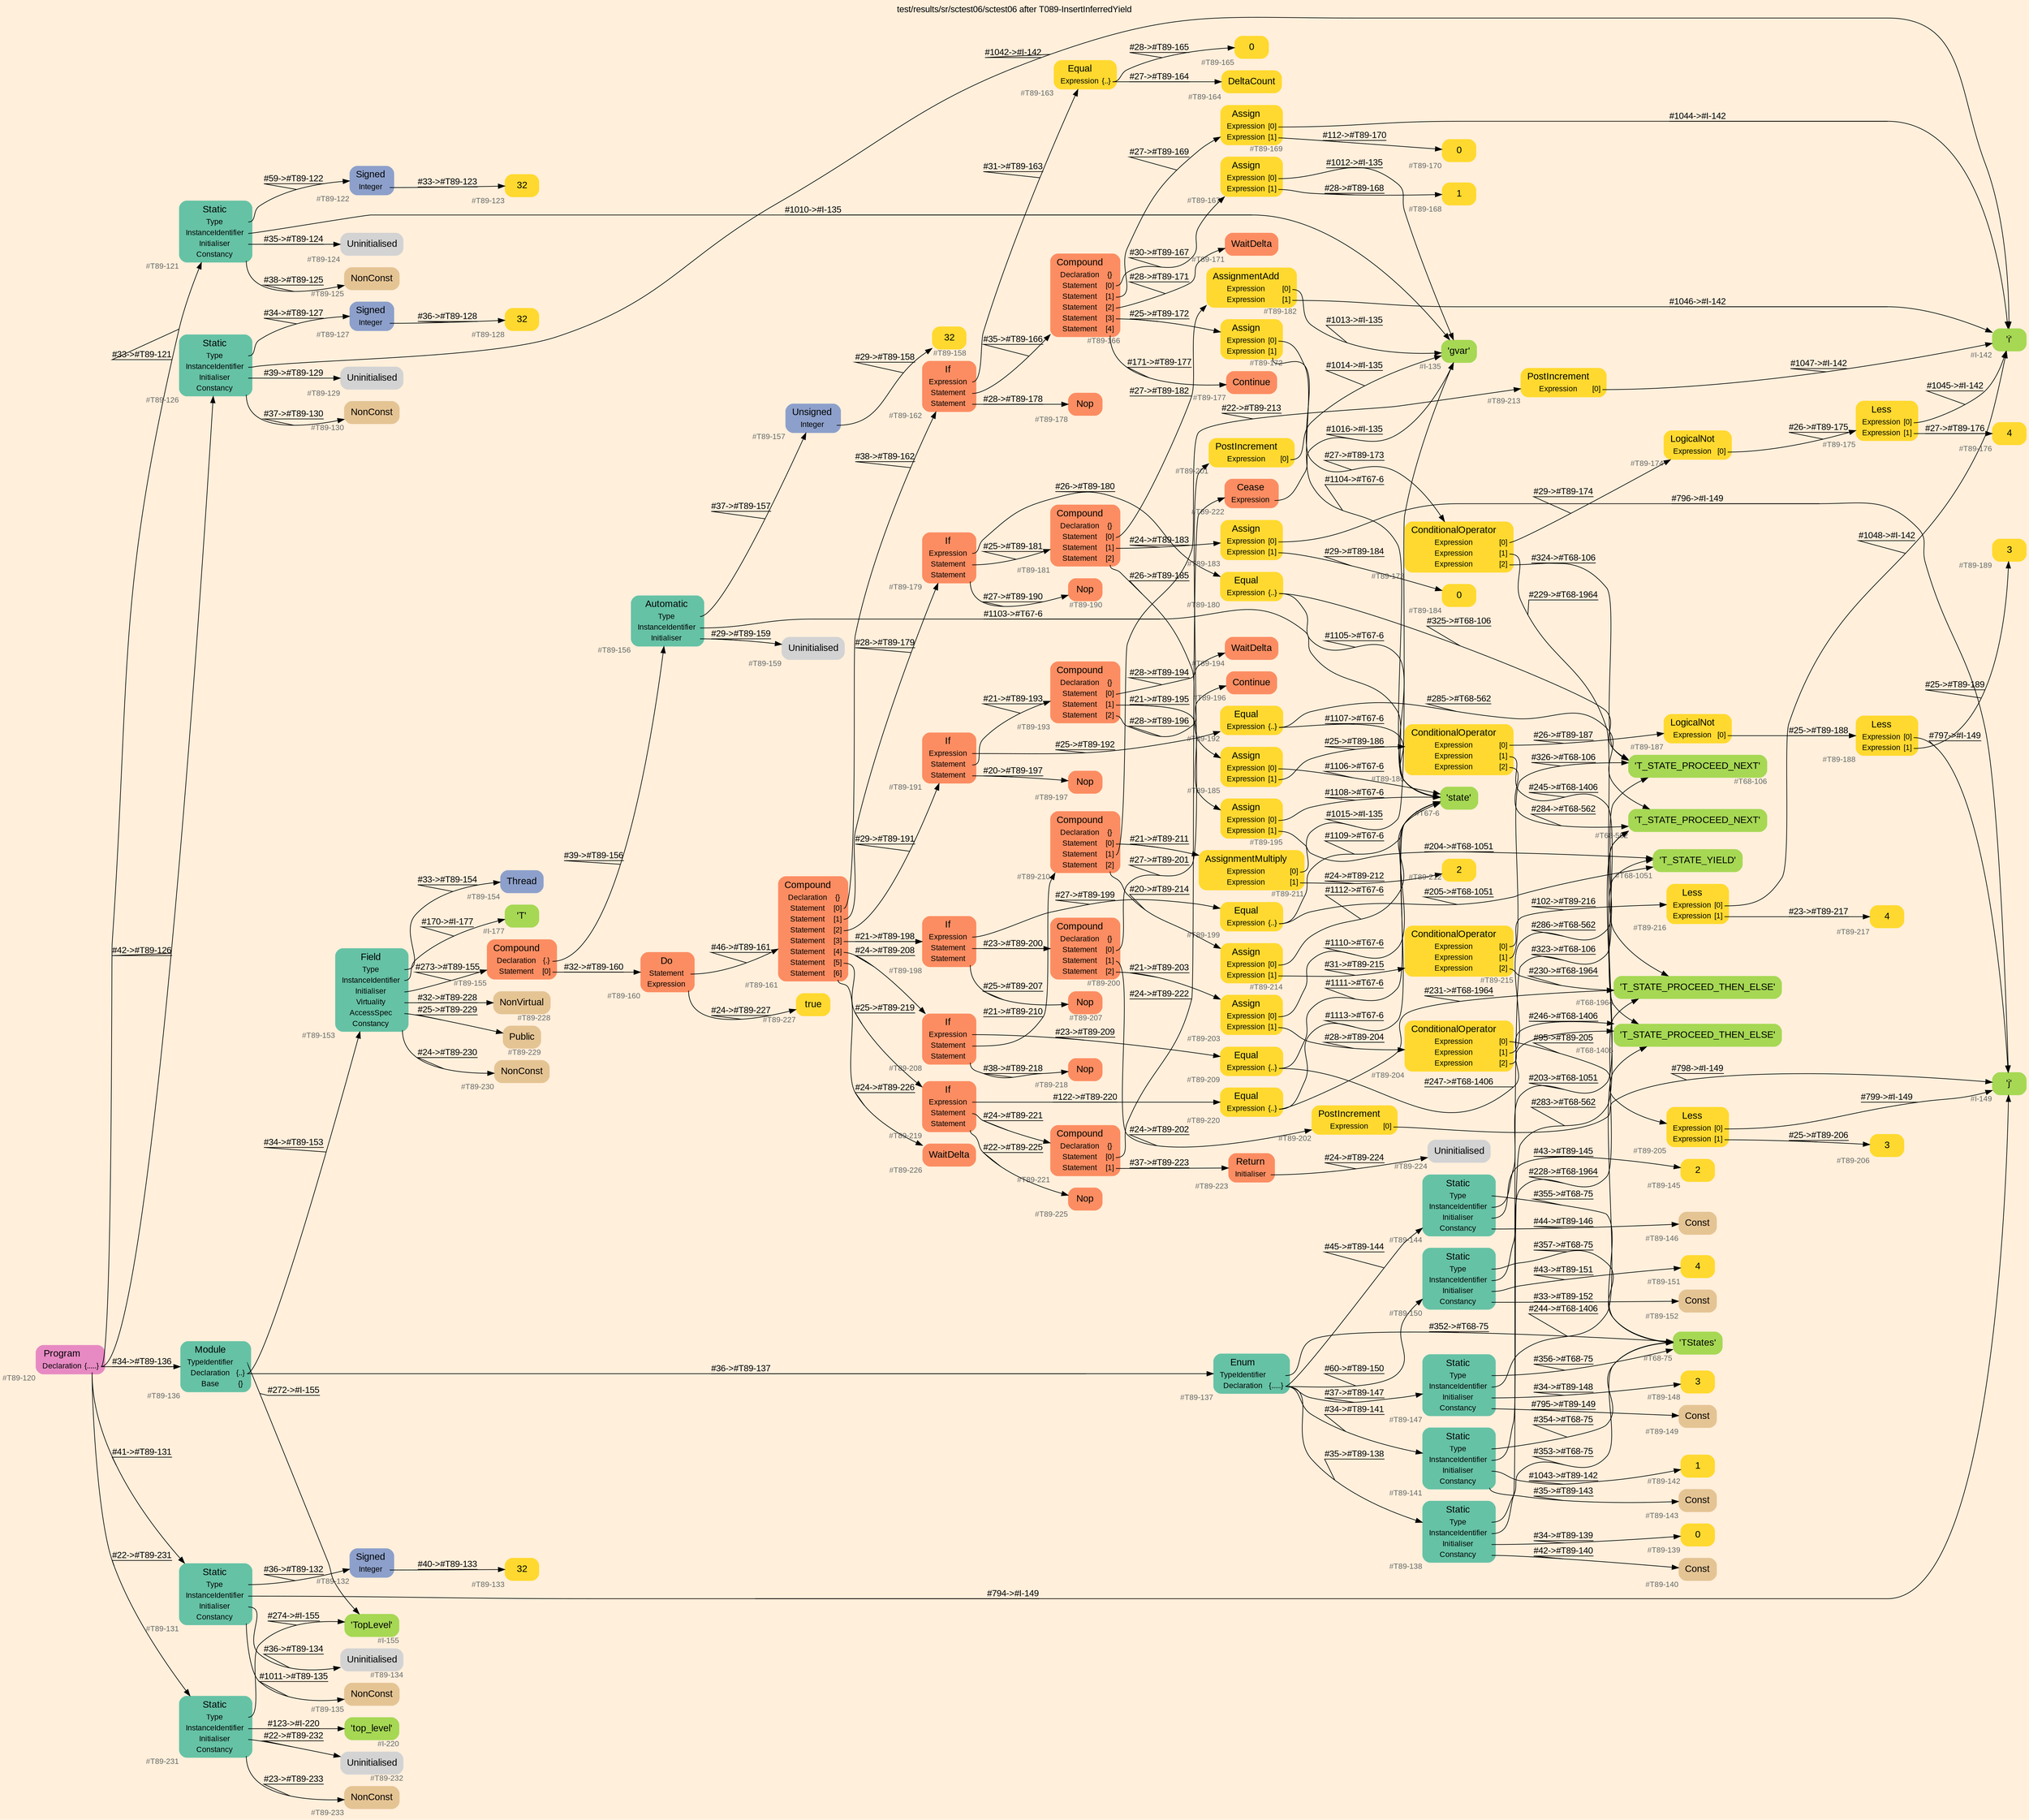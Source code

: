 digraph "test/results/sr/sctest06/sctest06 after T089-InsertInferredYield" {
label = "test/results/sr/sctest06/sctest06 after T089-InsertInferredYield"
labelloc = t
graph [
    rankdir = "LR"
    ranksep = 0.3
    bgcolor = antiquewhite1
    color = black
    fontcolor = black
    fontname = "Arial"
];
node [
    fontname = "Arial"
];
edge [
    fontname = "Arial"
];

// -------------------- node figure --------------------
// -------- block #T89-120 ----------
"#T89-120" [
    fillcolor = "/set28/4"
    xlabel = "#T89-120"
    fontsize = "12"
    fontcolor = grey40
    shape = "plaintext"
    label = <<TABLE BORDER="0" CELLBORDER="0" CELLSPACING="0">
     <TR><TD><FONT COLOR="black" POINT-SIZE="15">Program</FONT></TD></TR>
     <TR><TD><FONT COLOR="black" POINT-SIZE="12">Declaration</FONT></TD><TD PORT="port0"><FONT COLOR="black" POINT-SIZE="12">{.....}</FONT></TD></TR>
    </TABLE>>
    style = "rounded,filled"
];

// -------- block #T89-121 ----------
"#T89-121" [
    fillcolor = "/set28/1"
    xlabel = "#T89-121"
    fontsize = "12"
    fontcolor = grey40
    shape = "plaintext"
    label = <<TABLE BORDER="0" CELLBORDER="0" CELLSPACING="0">
     <TR><TD><FONT COLOR="black" POINT-SIZE="15">Static</FONT></TD></TR>
     <TR><TD><FONT COLOR="black" POINT-SIZE="12">Type</FONT></TD><TD PORT="port0"></TD></TR>
     <TR><TD><FONT COLOR="black" POINT-SIZE="12">InstanceIdentifier</FONT></TD><TD PORT="port1"></TD></TR>
     <TR><TD><FONT COLOR="black" POINT-SIZE="12">Initialiser</FONT></TD><TD PORT="port2"></TD></TR>
     <TR><TD><FONT COLOR="black" POINT-SIZE="12">Constancy</FONT></TD><TD PORT="port3"></TD></TR>
    </TABLE>>
    style = "rounded,filled"
];

// -------- block #T89-122 ----------
"#T89-122" [
    fillcolor = "/set28/3"
    xlabel = "#T89-122"
    fontsize = "12"
    fontcolor = grey40
    shape = "plaintext"
    label = <<TABLE BORDER="0" CELLBORDER="0" CELLSPACING="0">
     <TR><TD><FONT COLOR="black" POINT-SIZE="15">Signed</FONT></TD></TR>
     <TR><TD><FONT COLOR="black" POINT-SIZE="12">Integer</FONT></TD><TD PORT="port0"></TD></TR>
    </TABLE>>
    style = "rounded,filled"
];

// -------- block #T89-123 ----------
"#T89-123" [
    fillcolor = "/set28/6"
    xlabel = "#T89-123"
    fontsize = "12"
    fontcolor = grey40
    shape = "plaintext"
    label = <<TABLE BORDER="0" CELLBORDER="0" CELLSPACING="0">
     <TR><TD><FONT COLOR="black" POINT-SIZE="15">32</FONT></TD></TR>
    </TABLE>>
    style = "rounded,filled"
];

// -------- block #I-135 ----------
"#I-135" [
    fillcolor = "/set28/5"
    xlabel = "#I-135"
    fontsize = "12"
    fontcolor = grey40
    shape = "plaintext"
    label = <<TABLE BORDER="0" CELLBORDER="0" CELLSPACING="0">
     <TR><TD><FONT COLOR="black" POINT-SIZE="15">'gvar'</FONT></TD></TR>
    </TABLE>>
    style = "rounded,filled"
];

// -------- block #T89-124 ----------
"#T89-124" [
    xlabel = "#T89-124"
    fontsize = "12"
    fontcolor = grey40
    shape = "plaintext"
    label = <<TABLE BORDER="0" CELLBORDER="0" CELLSPACING="0">
     <TR><TD><FONT COLOR="black" POINT-SIZE="15">Uninitialised</FONT></TD></TR>
    </TABLE>>
    style = "rounded,filled"
];

// -------- block #T89-125 ----------
"#T89-125" [
    fillcolor = "/set28/7"
    xlabel = "#T89-125"
    fontsize = "12"
    fontcolor = grey40
    shape = "plaintext"
    label = <<TABLE BORDER="0" CELLBORDER="0" CELLSPACING="0">
     <TR><TD><FONT COLOR="black" POINT-SIZE="15">NonConst</FONT></TD></TR>
    </TABLE>>
    style = "rounded,filled"
];

// -------- block #T89-126 ----------
"#T89-126" [
    fillcolor = "/set28/1"
    xlabel = "#T89-126"
    fontsize = "12"
    fontcolor = grey40
    shape = "plaintext"
    label = <<TABLE BORDER="0" CELLBORDER="0" CELLSPACING="0">
     <TR><TD><FONT COLOR="black" POINT-SIZE="15">Static</FONT></TD></TR>
     <TR><TD><FONT COLOR="black" POINT-SIZE="12">Type</FONT></TD><TD PORT="port0"></TD></TR>
     <TR><TD><FONT COLOR="black" POINT-SIZE="12">InstanceIdentifier</FONT></TD><TD PORT="port1"></TD></TR>
     <TR><TD><FONT COLOR="black" POINT-SIZE="12">Initialiser</FONT></TD><TD PORT="port2"></TD></TR>
     <TR><TD><FONT COLOR="black" POINT-SIZE="12">Constancy</FONT></TD><TD PORT="port3"></TD></TR>
    </TABLE>>
    style = "rounded,filled"
];

// -------- block #T89-127 ----------
"#T89-127" [
    fillcolor = "/set28/3"
    xlabel = "#T89-127"
    fontsize = "12"
    fontcolor = grey40
    shape = "plaintext"
    label = <<TABLE BORDER="0" CELLBORDER="0" CELLSPACING="0">
     <TR><TD><FONT COLOR="black" POINT-SIZE="15">Signed</FONT></TD></TR>
     <TR><TD><FONT COLOR="black" POINT-SIZE="12">Integer</FONT></TD><TD PORT="port0"></TD></TR>
    </TABLE>>
    style = "rounded,filled"
];

// -------- block #T89-128 ----------
"#T89-128" [
    fillcolor = "/set28/6"
    xlabel = "#T89-128"
    fontsize = "12"
    fontcolor = grey40
    shape = "plaintext"
    label = <<TABLE BORDER="0" CELLBORDER="0" CELLSPACING="0">
     <TR><TD><FONT COLOR="black" POINT-SIZE="15">32</FONT></TD></TR>
    </TABLE>>
    style = "rounded,filled"
];

// -------- block #I-142 ----------
"#I-142" [
    fillcolor = "/set28/5"
    xlabel = "#I-142"
    fontsize = "12"
    fontcolor = grey40
    shape = "plaintext"
    label = <<TABLE BORDER="0" CELLBORDER="0" CELLSPACING="0">
     <TR><TD><FONT COLOR="black" POINT-SIZE="15">'i'</FONT></TD></TR>
    </TABLE>>
    style = "rounded,filled"
];

// -------- block #T89-129 ----------
"#T89-129" [
    xlabel = "#T89-129"
    fontsize = "12"
    fontcolor = grey40
    shape = "plaintext"
    label = <<TABLE BORDER="0" CELLBORDER="0" CELLSPACING="0">
     <TR><TD><FONT COLOR="black" POINT-SIZE="15">Uninitialised</FONT></TD></TR>
    </TABLE>>
    style = "rounded,filled"
];

// -------- block #T89-130 ----------
"#T89-130" [
    fillcolor = "/set28/7"
    xlabel = "#T89-130"
    fontsize = "12"
    fontcolor = grey40
    shape = "plaintext"
    label = <<TABLE BORDER="0" CELLBORDER="0" CELLSPACING="0">
     <TR><TD><FONT COLOR="black" POINT-SIZE="15">NonConst</FONT></TD></TR>
    </TABLE>>
    style = "rounded,filled"
];

// -------- block #T89-131 ----------
"#T89-131" [
    fillcolor = "/set28/1"
    xlabel = "#T89-131"
    fontsize = "12"
    fontcolor = grey40
    shape = "plaintext"
    label = <<TABLE BORDER="0" CELLBORDER="0" CELLSPACING="0">
     <TR><TD><FONT COLOR="black" POINT-SIZE="15">Static</FONT></TD></TR>
     <TR><TD><FONT COLOR="black" POINT-SIZE="12">Type</FONT></TD><TD PORT="port0"></TD></TR>
     <TR><TD><FONT COLOR="black" POINT-SIZE="12">InstanceIdentifier</FONT></TD><TD PORT="port1"></TD></TR>
     <TR><TD><FONT COLOR="black" POINT-SIZE="12">Initialiser</FONT></TD><TD PORT="port2"></TD></TR>
     <TR><TD><FONT COLOR="black" POINT-SIZE="12">Constancy</FONT></TD><TD PORT="port3"></TD></TR>
    </TABLE>>
    style = "rounded,filled"
];

// -------- block #T89-132 ----------
"#T89-132" [
    fillcolor = "/set28/3"
    xlabel = "#T89-132"
    fontsize = "12"
    fontcolor = grey40
    shape = "plaintext"
    label = <<TABLE BORDER="0" CELLBORDER="0" CELLSPACING="0">
     <TR><TD><FONT COLOR="black" POINT-SIZE="15">Signed</FONT></TD></TR>
     <TR><TD><FONT COLOR="black" POINT-SIZE="12">Integer</FONT></TD><TD PORT="port0"></TD></TR>
    </TABLE>>
    style = "rounded,filled"
];

// -------- block #T89-133 ----------
"#T89-133" [
    fillcolor = "/set28/6"
    xlabel = "#T89-133"
    fontsize = "12"
    fontcolor = grey40
    shape = "plaintext"
    label = <<TABLE BORDER="0" CELLBORDER="0" CELLSPACING="0">
     <TR><TD><FONT COLOR="black" POINT-SIZE="15">32</FONT></TD></TR>
    </TABLE>>
    style = "rounded,filled"
];

// -------- block #I-149 ----------
"#I-149" [
    fillcolor = "/set28/5"
    xlabel = "#I-149"
    fontsize = "12"
    fontcolor = grey40
    shape = "plaintext"
    label = <<TABLE BORDER="0" CELLBORDER="0" CELLSPACING="0">
     <TR><TD><FONT COLOR="black" POINT-SIZE="15">'j'</FONT></TD></TR>
    </TABLE>>
    style = "rounded,filled"
];

// -------- block #T89-134 ----------
"#T89-134" [
    xlabel = "#T89-134"
    fontsize = "12"
    fontcolor = grey40
    shape = "plaintext"
    label = <<TABLE BORDER="0" CELLBORDER="0" CELLSPACING="0">
     <TR><TD><FONT COLOR="black" POINT-SIZE="15">Uninitialised</FONT></TD></TR>
    </TABLE>>
    style = "rounded,filled"
];

// -------- block #T89-135 ----------
"#T89-135" [
    fillcolor = "/set28/7"
    xlabel = "#T89-135"
    fontsize = "12"
    fontcolor = grey40
    shape = "plaintext"
    label = <<TABLE BORDER="0" CELLBORDER="0" CELLSPACING="0">
     <TR><TD><FONT COLOR="black" POINT-SIZE="15">NonConst</FONT></TD></TR>
    </TABLE>>
    style = "rounded,filled"
];

// -------- block #T89-136 ----------
"#T89-136" [
    fillcolor = "/set28/1"
    xlabel = "#T89-136"
    fontsize = "12"
    fontcolor = grey40
    shape = "plaintext"
    label = <<TABLE BORDER="0" CELLBORDER="0" CELLSPACING="0">
     <TR><TD><FONT COLOR="black" POINT-SIZE="15">Module</FONT></TD></TR>
     <TR><TD><FONT COLOR="black" POINT-SIZE="12">TypeIdentifier</FONT></TD><TD PORT="port0"></TD></TR>
     <TR><TD><FONT COLOR="black" POINT-SIZE="12">Declaration</FONT></TD><TD PORT="port1"><FONT COLOR="black" POINT-SIZE="12">{..}</FONT></TD></TR>
     <TR><TD><FONT COLOR="black" POINT-SIZE="12">Base</FONT></TD><TD PORT="port2"><FONT COLOR="black" POINT-SIZE="12">{}</FONT></TD></TR>
    </TABLE>>
    style = "rounded,filled"
];

// -------- block #I-155 ----------
"#I-155" [
    fillcolor = "/set28/5"
    xlabel = "#I-155"
    fontsize = "12"
    fontcolor = grey40
    shape = "plaintext"
    label = <<TABLE BORDER="0" CELLBORDER="0" CELLSPACING="0">
     <TR><TD><FONT COLOR="black" POINT-SIZE="15">'TopLevel'</FONT></TD></TR>
    </TABLE>>
    style = "rounded,filled"
];

// -------- block #T89-137 ----------
"#T89-137" [
    fillcolor = "/set28/1"
    xlabel = "#T89-137"
    fontsize = "12"
    fontcolor = grey40
    shape = "plaintext"
    label = <<TABLE BORDER="0" CELLBORDER="0" CELLSPACING="0">
     <TR><TD><FONT COLOR="black" POINT-SIZE="15">Enum</FONT></TD></TR>
     <TR><TD><FONT COLOR="black" POINT-SIZE="12">TypeIdentifier</FONT></TD><TD PORT="port0"></TD></TR>
     <TR><TD><FONT COLOR="black" POINT-SIZE="12">Declaration</FONT></TD><TD PORT="port1"><FONT COLOR="black" POINT-SIZE="12">{.....}</FONT></TD></TR>
    </TABLE>>
    style = "rounded,filled"
];

// -------- block #T68-75 ----------
"#T68-75" [
    fillcolor = "/set28/5"
    xlabel = "#T68-75"
    fontsize = "12"
    fontcolor = grey40
    shape = "plaintext"
    label = <<TABLE BORDER="0" CELLBORDER="0" CELLSPACING="0">
     <TR><TD><FONT COLOR="black" POINT-SIZE="15">'TStates'</FONT></TD></TR>
    </TABLE>>
    style = "rounded,filled"
];

// -------- block #T89-138 ----------
"#T89-138" [
    fillcolor = "/set28/1"
    xlabel = "#T89-138"
    fontsize = "12"
    fontcolor = grey40
    shape = "plaintext"
    label = <<TABLE BORDER="0" CELLBORDER="0" CELLSPACING="0">
     <TR><TD><FONT COLOR="black" POINT-SIZE="15">Static</FONT></TD></TR>
     <TR><TD><FONT COLOR="black" POINT-SIZE="12">Type</FONT></TD><TD PORT="port0"></TD></TR>
     <TR><TD><FONT COLOR="black" POINT-SIZE="12">InstanceIdentifier</FONT></TD><TD PORT="port1"></TD></TR>
     <TR><TD><FONT COLOR="black" POINT-SIZE="12">Initialiser</FONT></TD><TD PORT="port2"></TD></TR>
     <TR><TD><FONT COLOR="black" POINT-SIZE="12">Constancy</FONT></TD><TD PORT="port3"></TD></TR>
    </TABLE>>
    style = "rounded,filled"
];

// -------- block #T68-106 ----------
"#T68-106" [
    fillcolor = "/set28/5"
    xlabel = "#T68-106"
    fontsize = "12"
    fontcolor = grey40
    shape = "plaintext"
    label = <<TABLE BORDER="0" CELLBORDER="0" CELLSPACING="0">
     <TR><TD><FONT COLOR="black" POINT-SIZE="15">'T_STATE_PROCEED_NEXT'</FONT></TD></TR>
    </TABLE>>
    style = "rounded,filled"
];

// -------- block #T89-139 ----------
"#T89-139" [
    fillcolor = "/set28/6"
    xlabel = "#T89-139"
    fontsize = "12"
    fontcolor = grey40
    shape = "plaintext"
    label = <<TABLE BORDER="0" CELLBORDER="0" CELLSPACING="0">
     <TR><TD><FONT COLOR="black" POINT-SIZE="15">0</FONT></TD></TR>
    </TABLE>>
    style = "rounded,filled"
];

// -------- block #T89-140 ----------
"#T89-140" [
    fillcolor = "/set28/7"
    xlabel = "#T89-140"
    fontsize = "12"
    fontcolor = grey40
    shape = "plaintext"
    label = <<TABLE BORDER="0" CELLBORDER="0" CELLSPACING="0">
     <TR><TD><FONT COLOR="black" POINT-SIZE="15">Const</FONT></TD></TR>
    </TABLE>>
    style = "rounded,filled"
];

// -------- block #T89-141 ----------
"#T89-141" [
    fillcolor = "/set28/1"
    xlabel = "#T89-141"
    fontsize = "12"
    fontcolor = grey40
    shape = "plaintext"
    label = <<TABLE BORDER="0" CELLBORDER="0" CELLSPACING="0">
     <TR><TD><FONT COLOR="black" POINT-SIZE="15">Static</FONT></TD></TR>
     <TR><TD><FONT COLOR="black" POINT-SIZE="12">Type</FONT></TD><TD PORT="port0"></TD></TR>
     <TR><TD><FONT COLOR="black" POINT-SIZE="12">InstanceIdentifier</FONT></TD><TD PORT="port1"></TD></TR>
     <TR><TD><FONT COLOR="black" POINT-SIZE="12">Initialiser</FONT></TD><TD PORT="port2"></TD></TR>
     <TR><TD><FONT COLOR="black" POINT-SIZE="12">Constancy</FONT></TD><TD PORT="port3"></TD></TR>
    </TABLE>>
    style = "rounded,filled"
];

// -------- block #T68-562 ----------
"#T68-562" [
    fillcolor = "/set28/5"
    xlabel = "#T68-562"
    fontsize = "12"
    fontcolor = grey40
    shape = "plaintext"
    label = <<TABLE BORDER="0" CELLBORDER="0" CELLSPACING="0">
     <TR><TD><FONT COLOR="black" POINT-SIZE="15">'T_STATE_PROCEED_NEXT'</FONT></TD></TR>
    </TABLE>>
    style = "rounded,filled"
];

// -------- block #T89-142 ----------
"#T89-142" [
    fillcolor = "/set28/6"
    xlabel = "#T89-142"
    fontsize = "12"
    fontcolor = grey40
    shape = "plaintext"
    label = <<TABLE BORDER="0" CELLBORDER="0" CELLSPACING="0">
     <TR><TD><FONT COLOR="black" POINT-SIZE="15">1</FONT></TD></TR>
    </TABLE>>
    style = "rounded,filled"
];

// -------- block #T89-143 ----------
"#T89-143" [
    fillcolor = "/set28/7"
    xlabel = "#T89-143"
    fontsize = "12"
    fontcolor = grey40
    shape = "plaintext"
    label = <<TABLE BORDER="0" CELLBORDER="0" CELLSPACING="0">
     <TR><TD><FONT COLOR="black" POINT-SIZE="15">Const</FONT></TD></TR>
    </TABLE>>
    style = "rounded,filled"
];

// -------- block #T89-144 ----------
"#T89-144" [
    fillcolor = "/set28/1"
    xlabel = "#T89-144"
    fontsize = "12"
    fontcolor = grey40
    shape = "plaintext"
    label = <<TABLE BORDER="0" CELLBORDER="0" CELLSPACING="0">
     <TR><TD><FONT COLOR="black" POINT-SIZE="15">Static</FONT></TD></TR>
     <TR><TD><FONT COLOR="black" POINT-SIZE="12">Type</FONT></TD><TD PORT="port0"></TD></TR>
     <TR><TD><FONT COLOR="black" POINT-SIZE="12">InstanceIdentifier</FONT></TD><TD PORT="port1"></TD></TR>
     <TR><TD><FONT COLOR="black" POINT-SIZE="12">Initialiser</FONT></TD><TD PORT="port2"></TD></TR>
     <TR><TD><FONT COLOR="black" POINT-SIZE="12">Constancy</FONT></TD><TD PORT="port3"></TD></TR>
    </TABLE>>
    style = "rounded,filled"
];

// -------- block #T68-1051 ----------
"#T68-1051" [
    fillcolor = "/set28/5"
    xlabel = "#T68-1051"
    fontsize = "12"
    fontcolor = grey40
    shape = "plaintext"
    label = <<TABLE BORDER="0" CELLBORDER="0" CELLSPACING="0">
     <TR><TD><FONT COLOR="black" POINT-SIZE="15">'T_STATE_YIELD'</FONT></TD></TR>
    </TABLE>>
    style = "rounded,filled"
];

// -------- block #T89-145 ----------
"#T89-145" [
    fillcolor = "/set28/6"
    xlabel = "#T89-145"
    fontsize = "12"
    fontcolor = grey40
    shape = "plaintext"
    label = <<TABLE BORDER="0" CELLBORDER="0" CELLSPACING="0">
     <TR><TD><FONT COLOR="black" POINT-SIZE="15">2</FONT></TD></TR>
    </TABLE>>
    style = "rounded,filled"
];

// -------- block #T89-146 ----------
"#T89-146" [
    fillcolor = "/set28/7"
    xlabel = "#T89-146"
    fontsize = "12"
    fontcolor = grey40
    shape = "plaintext"
    label = <<TABLE BORDER="0" CELLBORDER="0" CELLSPACING="0">
     <TR><TD><FONT COLOR="black" POINT-SIZE="15">Const</FONT></TD></TR>
    </TABLE>>
    style = "rounded,filled"
];

// -------- block #T89-147 ----------
"#T89-147" [
    fillcolor = "/set28/1"
    xlabel = "#T89-147"
    fontsize = "12"
    fontcolor = grey40
    shape = "plaintext"
    label = <<TABLE BORDER="0" CELLBORDER="0" CELLSPACING="0">
     <TR><TD><FONT COLOR="black" POINT-SIZE="15">Static</FONT></TD></TR>
     <TR><TD><FONT COLOR="black" POINT-SIZE="12">Type</FONT></TD><TD PORT="port0"></TD></TR>
     <TR><TD><FONT COLOR="black" POINT-SIZE="12">InstanceIdentifier</FONT></TD><TD PORT="port1"></TD></TR>
     <TR><TD><FONT COLOR="black" POINT-SIZE="12">Initialiser</FONT></TD><TD PORT="port2"></TD></TR>
     <TR><TD><FONT COLOR="black" POINT-SIZE="12">Constancy</FONT></TD><TD PORT="port3"></TD></TR>
    </TABLE>>
    style = "rounded,filled"
];

// -------- block #T68-1406 ----------
"#T68-1406" [
    fillcolor = "/set28/5"
    xlabel = "#T68-1406"
    fontsize = "12"
    fontcolor = grey40
    shape = "plaintext"
    label = <<TABLE BORDER="0" CELLBORDER="0" CELLSPACING="0">
     <TR><TD><FONT COLOR="black" POINT-SIZE="15">'T_STATE_PROCEED_THEN_ELSE'</FONT></TD></TR>
    </TABLE>>
    style = "rounded,filled"
];

// -------- block #T89-148 ----------
"#T89-148" [
    fillcolor = "/set28/6"
    xlabel = "#T89-148"
    fontsize = "12"
    fontcolor = grey40
    shape = "plaintext"
    label = <<TABLE BORDER="0" CELLBORDER="0" CELLSPACING="0">
     <TR><TD><FONT COLOR="black" POINT-SIZE="15">3</FONT></TD></TR>
    </TABLE>>
    style = "rounded,filled"
];

// -------- block #T89-149 ----------
"#T89-149" [
    fillcolor = "/set28/7"
    xlabel = "#T89-149"
    fontsize = "12"
    fontcolor = grey40
    shape = "plaintext"
    label = <<TABLE BORDER="0" CELLBORDER="0" CELLSPACING="0">
     <TR><TD><FONT COLOR="black" POINT-SIZE="15">Const</FONT></TD></TR>
    </TABLE>>
    style = "rounded,filled"
];

// -------- block #T89-150 ----------
"#T89-150" [
    fillcolor = "/set28/1"
    xlabel = "#T89-150"
    fontsize = "12"
    fontcolor = grey40
    shape = "plaintext"
    label = <<TABLE BORDER="0" CELLBORDER="0" CELLSPACING="0">
     <TR><TD><FONT COLOR="black" POINT-SIZE="15">Static</FONT></TD></TR>
     <TR><TD><FONT COLOR="black" POINT-SIZE="12">Type</FONT></TD><TD PORT="port0"></TD></TR>
     <TR><TD><FONT COLOR="black" POINT-SIZE="12">InstanceIdentifier</FONT></TD><TD PORT="port1"></TD></TR>
     <TR><TD><FONT COLOR="black" POINT-SIZE="12">Initialiser</FONT></TD><TD PORT="port2"></TD></TR>
     <TR><TD><FONT COLOR="black" POINT-SIZE="12">Constancy</FONT></TD><TD PORT="port3"></TD></TR>
    </TABLE>>
    style = "rounded,filled"
];

// -------- block #T68-1964 ----------
"#T68-1964" [
    fillcolor = "/set28/5"
    xlabel = "#T68-1964"
    fontsize = "12"
    fontcolor = grey40
    shape = "plaintext"
    label = <<TABLE BORDER="0" CELLBORDER="0" CELLSPACING="0">
     <TR><TD><FONT COLOR="black" POINT-SIZE="15">'T_STATE_PROCEED_THEN_ELSE'</FONT></TD></TR>
    </TABLE>>
    style = "rounded,filled"
];

// -------- block #T89-151 ----------
"#T89-151" [
    fillcolor = "/set28/6"
    xlabel = "#T89-151"
    fontsize = "12"
    fontcolor = grey40
    shape = "plaintext"
    label = <<TABLE BORDER="0" CELLBORDER="0" CELLSPACING="0">
     <TR><TD><FONT COLOR="black" POINT-SIZE="15">4</FONT></TD></TR>
    </TABLE>>
    style = "rounded,filled"
];

// -------- block #T89-152 ----------
"#T89-152" [
    fillcolor = "/set28/7"
    xlabel = "#T89-152"
    fontsize = "12"
    fontcolor = grey40
    shape = "plaintext"
    label = <<TABLE BORDER="0" CELLBORDER="0" CELLSPACING="0">
     <TR><TD><FONT COLOR="black" POINT-SIZE="15">Const</FONT></TD></TR>
    </TABLE>>
    style = "rounded,filled"
];

// -------- block #T89-153 ----------
"#T89-153" [
    fillcolor = "/set28/1"
    xlabel = "#T89-153"
    fontsize = "12"
    fontcolor = grey40
    shape = "plaintext"
    label = <<TABLE BORDER="0" CELLBORDER="0" CELLSPACING="0">
     <TR><TD><FONT COLOR="black" POINT-SIZE="15">Field</FONT></TD></TR>
     <TR><TD><FONT COLOR="black" POINT-SIZE="12">Type</FONT></TD><TD PORT="port0"></TD></TR>
     <TR><TD><FONT COLOR="black" POINT-SIZE="12">InstanceIdentifier</FONT></TD><TD PORT="port1"></TD></TR>
     <TR><TD><FONT COLOR="black" POINT-SIZE="12">Initialiser</FONT></TD><TD PORT="port2"></TD></TR>
     <TR><TD><FONT COLOR="black" POINT-SIZE="12">Virtuality</FONT></TD><TD PORT="port3"></TD></TR>
     <TR><TD><FONT COLOR="black" POINT-SIZE="12">AccessSpec</FONT></TD><TD PORT="port4"></TD></TR>
     <TR><TD><FONT COLOR="black" POINT-SIZE="12">Constancy</FONT></TD><TD PORT="port5"></TD></TR>
    </TABLE>>
    style = "rounded,filled"
];

// -------- block #T89-154 ----------
"#T89-154" [
    fillcolor = "/set28/3"
    xlabel = "#T89-154"
    fontsize = "12"
    fontcolor = grey40
    shape = "plaintext"
    label = <<TABLE BORDER="0" CELLBORDER="0" CELLSPACING="0">
     <TR><TD><FONT COLOR="black" POINT-SIZE="15">Thread</FONT></TD></TR>
    </TABLE>>
    style = "rounded,filled"
];

// -------- block #I-177 ----------
"#I-177" [
    fillcolor = "/set28/5"
    xlabel = "#I-177"
    fontsize = "12"
    fontcolor = grey40
    shape = "plaintext"
    label = <<TABLE BORDER="0" CELLBORDER="0" CELLSPACING="0">
     <TR><TD><FONT COLOR="black" POINT-SIZE="15">'T'</FONT></TD></TR>
    </TABLE>>
    style = "rounded,filled"
];

// -------- block #T89-155 ----------
"#T89-155" [
    fillcolor = "/set28/2"
    xlabel = "#T89-155"
    fontsize = "12"
    fontcolor = grey40
    shape = "plaintext"
    label = <<TABLE BORDER="0" CELLBORDER="0" CELLSPACING="0">
     <TR><TD><FONT COLOR="black" POINT-SIZE="15">Compound</FONT></TD></TR>
     <TR><TD><FONT COLOR="black" POINT-SIZE="12">Declaration</FONT></TD><TD PORT="port0"><FONT COLOR="black" POINT-SIZE="12">{.}</FONT></TD></TR>
     <TR><TD><FONT COLOR="black" POINT-SIZE="12">Statement</FONT></TD><TD PORT="port1"><FONT COLOR="black" POINT-SIZE="12">[0]</FONT></TD></TR>
    </TABLE>>
    style = "rounded,filled"
];

// -------- block #T89-156 ----------
"#T89-156" [
    fillcolor = "/set28/1"
    xlabel = "#T89-156"
    fontsize = "12"
    fontcolor = grey40
    shape = "plaintext"
    label = <<TABLE BORDER="0" CELLBORDER="0" CELLSPACING="0">
     <TR><TD><FONT COLOR="black" POINT-SIZE="15">Automatic</FONT></TD></TR>
     <TR><TD><FONT COLOR="black" POINT-SIZE="12">Type</FONT></TD><TD PORT="port0"></TD></TR>
     <TR><TD><FONT COLOR="black" POINT-SIZE="12">InstanceIdentifier</FONT></TD><TD PORT="port1"></TD></TR>
     <TR><TD><FONT COLOR="black" POINT-SIZE="12">Initialiser</FONT></TD><TD PORT="port2"></TD></TR>
    </TABLE>>
    style = "rounded,filled"
];

// -------- block #T89-157 ----------
"#T89-157" [
    fillcolor = "/set28/3"
    xlabel = "#T89-157"
    fontsize = "12"
    fontcolor = grey40
    shape = "plaintext"
    label = <<TABLE BORDER="0" CELLBORDER="0" CELLSPACING="0">
     <TR><TD><FONT COLOR="black" POINT-SIZE="15">Unsigned</FONT></TD></TR>
     <TR><TD><FONT COLOR="black" POINT-SIZE="12">Integer</FONT></TD><TD PORT="port0"></TD></TR>
    </TABLE>>
    style = "rounded,filled"
];

// -------- block #T89-158 ----------
"#T89-158" [
    fillcolor = "/set28/6"
    xlabel = "#T89-158"
    fontsize = "12"
    fontcolor = grey40
    shape = "plaintext"
    label = <<TABLE BORDER="0" CELLBORDER="0" CELLSPACING="0">
     <TR><TD><FONT COLOR="black" POINT-SIZE="15">32</FONT></TD></TR>
    </TABLE>>
    style = "rounded,filled"
];

// -------- block #T67-6 ----------
"#T67-6" [
    fillcolor = "/set28/5"
    xlabel = "#T67-6"
    fontsize = "12"
    fontcolor = grey40
    shape = "plaintext"
    label = <<TABLE BORDER="0" CELLBORDER="0" CELLSPACING="0">
     <TR><TD><FONT COLOR="black" POINT-SIZE="15">'state'</FONT></TD></TR>
    </TABLE>>
    style = "rounded,filled"
];

// -------- block #T89-159 ----------
"#T89-159" [
    xlabel = "#T89-159"
    fontsize = "12"
    fontcolor = grey40
    shape = "plaintext"
    label = <<TABLE BORDER="0" CELLBORDER="0" CELLSPACING="0">
     <TR><TD><FONT COLOR="black" POINT-SIZE="15">Uninitialised</FONT></TD></TR>
    </TABLE>>
    style = "rounded,filled"
];

// -------- block #T89-160 ----------
"#T89-160" [
    fillcolor = "/set28/2"
    xlabel = "#T89-160"
    fontsize = "12"
    fontcolor = grey40
    shape = "plaintext"
    label = <<TABLE BORDER="0" CELLBORDER="0" CELLSPACING="0">
     <TR><TD><FONT COLOR="black" POINT-SIZE="15">Do</FONT></TD></TR>
     <TR><TD><FONT COLOR="black" POINT-SIZE="12">Statement</FONT></TD><TD PORT="port0"></TD></TR>
     <TR><TD><FONT COLOR="black" POINT-SIZE="12">Expression</FONT></TD><TD PORT="port1"></TD></TR>
    </TABLE>>
    style = "rounded,filled"
];

// -------- block #T89-161 ----------
"#T89-161" [
    fillcolor = "/set28/2"
    xlabel = "#T89-161"
    fontsize = "12"
    fontcolor = grey40
    shape = "plaintext"
    label = <<TABLE BORDER="0" CELLBORDER="0" CELLSPACING="0">
     <TR><TD><FONT COLOR="black" POINT-SIZE="15">Compound</FONT></TD></TR>
     <TR><TD><FONT COLOR="black" POINT-SIZE="12">Declaration</FONT></TD><TD PORT="port0"><FONT COLOR="black" POINT-SIZE="12">{}</FONT></TD></TR>
     <TR><TD><FONT COLOR="black" POINT-SIZE="12">Statement</FONT></TD><TD PORT="port1"><FONT COLOR="black" POINT-SIZE="12">[0]</FONT></TD></TR>
     <TR><TD><FONT COLOR="black" POINT-SIZE="12">Statement</FONT></TD><TD PORT="port2"><FONT COLOR="black" POINT-SIZE="12">[1]</FONT></TD></TR>
     <TR><TD><FONT COLOR="black" POINT-SIZE="12">Statement</FONT></TD><TD PORT="port3"><FONT COLOR="black" POINT-SIZE="12">[2]</FONT></TD></TR>
     <TR><TD><FONT COLOR="black" POINT-SIZE="12">Statement</FONT></TD><TD PORT="port4"><FONT COLOR="black" POINT-SIZE="12">[3]</FONT></TD></TR>
     <TR><TD><FONT COLOR="black" POINT-SIZE="12">Statement</FONT></TD><TD PORT="port5"><FONT COLOR="black" POINT-SIZE="12">[4]</FONT></TD></TR>
     <TR><TD><FONT COLOR="black" POINT-SIZE="12">Statement</FONT></TD><TD PORT="port6"><FONT COLOR="black" POINT-SIZE="12">[5]</FONT></TD></TR>
     <TR><TD><FONT COLOR="black" POINT-SIZE="12">Statement</FONT></TD><TD PORT="port7"><FONT COLOR="black" POINT-SIZE="12">[6]</FONT></TD></TR>
    </TABLE>>
    style = "rounded,filled"
];

// -------- block #T89-162 ----------
"#T89-162" [
    fillcolor = "/set28/2"
    xlabel = "#T89-162"
    fontsize = "12"
    fontcolor = grey40
    shape = "plaintext"
    label = <<TABLE BORDER="0" CELLBORDER="0" CELLSPACING="0">
     <TR><TD><FONT COLOR="black" POINT-SIZE="15">If</FONT></TD></TR>
     <TR><TD><FONT COLOR="black" POINT-SIZE="12">Expression</FONT></TD><TD PORT="port0"></TD></TR>
     <TR><TD><FONT COLOR="black" POINT-SIZE="12">Statement</FONT></TD><TD PORT="port1"></TD></TR>
     <TR><TD><FONT COLOR="black" POINT-SIZE="12">Statement</FONT></TD><TD PORT="port2"></TD></TR>
    </TABLE>>
    style = "rounded,filled"
];

// -------- block #T89-163 ----------
"#T89-163" [
    fillcolor = "/set28/6"
    xlabel = "#T89-163"
    fontsize = "12"
    fontcolor = grey40
    shape = "plaintext"
    label = <<TABLE BORDER="0" CELLBORDER="0" CELLSPACING="0">
     <TR><TD><FONT COLOR="black" POINT-SIZE="15">Equal</FONT></TD></TR>
     <TR><TD><FONT COLOR="black" POINT-SIZE="12">Expression</FONT></TD><TD PORT="port0"><FONT COLOR="black" POINT-SIZE="12">{..}</FONT></TD></TR>
    </TABLE>>
    style = "rounded,filled"
];

// -------- block #T89-164 ----------
"#T89-164" [
    fillcolor = "/set28/6"
    xlabel = "#T89-164"
    fontsize = "12"
    fontcolor = grey40
    shape = "plaintext"
    label = <<TABLE BORDER="0" CELLBORDER="0" CELLSPACING="0">
     <TR><TD><FONT COLOR="black" POINT-SIZE="15">DeltaCount</FONT></TD></TR>
    </TABLE>>
    style = "rounded,filled"
];

// -------- block #T89-165 ----------
"#T89-165" [
    fillcolor = "/set28/6"
    xlabel = "#T89-165"
    fontsize = "12"
    fontcolor = grey40
    shape = "plaintext"
    label = <<TABLE BORDER="0" CELLBORDER="0" CELLSPACING="0">
     <TR><TD><FONT COLOR="black" POINT-SIZE="15">0</FONT></TD></TR>
    </TABLE>>
    style = "rounded,filled"
];

// -------- block #T89-166 ----------
"#T89-166" [
    fillcolor = "/set28/2"
    xlabel = "#T89-166"
    fontsize = "12"
    fontcolor = grey40
    shape = "plaintext"
    label = <<TABLE BORDER="0" CELLBORDER="0" CELLSPACING="0">
     <TR><TD><FONT COLOR="black" POINT-SIZE="15">Compound</FONT></TD></TR>
     <TR><TD><FONT COLOR="black" POINT-SIZE="12">Declaration</FONT></TD><TD PORT="port0"><FONT COLOR="black" POINT-SIZE="12">{}</FONT></TD></TR>
     <TR><TD><FONT COLOR="black" POINT-SIZE="12">Statement</FONT></TD><TD PORT="port1"><FONT COLOR="black" POINT-SIZE="12">[0]</FONT></TD></TR>
     <TR><TD><FONT COLOR="black" POINT-SIZE="12">Statement</FONT></TD><TD PORT="port2"><FONT COLOR="black" POINT-SIZE="12">[1]</FONT></TD></TR>
     <TR><TD><FONT COLOR="black" POINT-SIZE="12">Statement</FONT></TD><TD PORT="port3"><FONT COLOR="black" POINT-SIZE="12">[2]</FONT></TD></TR>
     <TR><TD><FONT COLOR="black" POINT-SIZE="12">Statement</FONT></TD><TD PORT="port4"><FONT COLOR="black" POINT-SIZE="12">[3]</FONT></TD></TR>
     <TR><TD><FONT COLOR="black" POINT-SIZE="12">Statement</FONT></TD><TD PORT="port5"><FONT COLOR="black" POINT-SIZE="12">[4]</FONT></TD></TR>
    </TABLE>>
    style = "rounded,filled"
];

// -------- block #T89-167 ----------
"#T89-167" [
    fillcolor = "/set28/6"
    xlabel = "#T89-167"
    fontsize = "12"
    fontcolor = grey40
    shape = "plaintext"
    label = <<TABLE BORDER="0" CELLBORDER="0" CELLSPACING="0">
     <TR><TD><FONT COLOR="black" POINT-SIZE="15">Assign</FONT></TD></TR>
     <TR><TD><FONT COLOR="black" POINT-SIZE="12">Expression</FONT></TD><TD PORT="port0"><FONT COLOR="black" POINT-SIZE="12">[0]</FONT></TD></TR>
     <TR><TD><FONT COLOR="black" POINT-SIZE="12">Expression</FONT></TD><TD PORT="port1"><FONT COLOR="black" POINT-SIZE="12">[1]</FONT></TD></TR>
    </TABLE>>
    style = "rounded,filled"
];

// -------- block #T89-168 ----------
"#T89-168" [
    fillcolor = "/set28/6"
    xlabel = "#T89-168"
    fontsize = "12"
    fontcolor = grey40
    shape = "plaintext"
    label = <<TABLE BORDER="0" CELLBORDER="0" CELLSPACING="0">
     <TR><TD><FONT COLOR="black" POINT-SIZE="15">1</FONT></TD></TR>
    </TABLE>>
    style = "rounded,filled"
];

// -------- block #T89-169 ----------
"#T89-169" [
    fillcolor = "/set28/6"
    xlabel = "#T89-169"
    fontsize = "12"
    fontcolor = grey40
    shape = "plaintext"
    label = <<TABLE BORDER="0" CELLBORDER="0" CELLSPACING="0">
     <TR><TD><FONT COLOR="black" POINT-SIZE="15">Assign</FONT></TD></TR>
     <TR><TD><FONT COLOR="black" POINT-SIZE="12">Expression</FONT></TD><TD PORT="port0"><FONT COLOR="black" POINT-SIZE="12">[0]</FONT></TD></TR>
     <TR><TD><FONT COLOR="black" POINT-SIZE="12">Expression</FONT></TD><TD PORT="port1"><FONT COLOR="black" POINT-SIZE="12">[1]</FONT></TD></TR>
    </TABLE>>
    style = "rounded,filled"
];

// -------- block #T89-170 ----------
"#T89-170" [
    fillcolor = "/set28/6"
    xlabel = "#T89-170"
    fontsize = "12"
    fontcolor = grey40
    shape = "plaintext"
    label = <<TABLE BORDER="0" CELLBORDER="0" CELLSPACING="0">
     <TR><TD><FONT COLOR="black" POINT-SIZE="15">0</FONT></TD></TR>
    </TABLE>>
    style = "rounded,filled"
];

// -------- block #T89-171 ----------
"#T89-171" [
    fillcolor = "/set28/2"
    xlabel = "#T89-171"
    fontsize = "12"
    fontcolor = grey40
    shape = "plaintext"
    label = <<TABLE BORDER="0" CELLBORDER="0" CELLSPACING="0">
     <TR><TD><FONT COLOR="black" POINT-SIZE="15">WaitDelta</FONT></TD></TR>
    </TABLE>>
    style = "rounded,filled"
];

// -------- block #T89-172 ----------
"#T89-172" [
    fillcolor = "/set28/6"
    xlabel = "#T89-172"
    fontsize = "12"
    fontcolor = grey40
    shape = "plaintext"
    label = <<TABLE BORDER="0" CELLBORDER="0" CELLSPACING="0">
     <TR><TD><FONT COLOR="black" POINT-SIZE="15">Assign</FONT></TD></TR>
     <TR><TD><FONT COLOR="black" POINT-SIZE="12">Expression</FONT></TD><TD PORT="port0"><FONT COLOR="black" POINT-SIZE="12">[0]</FONT></TD></TR>
     <TR><TD><FONT COLOR="black" POINT-SIZE="12">Expression</FONT></TD><TD PORT="port1"><FONT COLOR="black" POINT-SIZE="12">[1]</FONT></TD></TR>
    </TABLE>>
    style = "rounded,filled"
];

// -------- block #T89-173 ----------
"#T89-173" [
    fillcolor = "/set28/6"
    xlabel = "#T89-173"
    fontsize = "12"
    fontcolor = grey40
    shape = "plaintext"
    label = <<TABLE BORDER="0" CELLBORDER="0" CELLSPACING="0">
     <TR><TD><FONT COLOR="black" POINT-SIZE="15">ConditionalOperator</FONT></TD></TR>
     <TR><TD><FONT COLOR="black" POINT-SIZE="12">Expression</FONT></TD><TD PORT="port0"><FONT COLOR="black" POINT-SIZE="12">[0]</FONT></TD></TR>
     <TR><TD><FONT COLOR="black" POINT-SIZE="12">Expression</FONT></TD><TD PORT="port1"><FONT COLOR="black" POINT-SIZE="12">[1]</FONT></TD></TR>
     <TR><TD><FONT COLOR="black" POINT-SIZE="12">Expression</FONT></TD><TD PORT="port2"><FONT COLOR="black" POINT-SIZE="12">[2]</FONT></TD></TR>
    </TABLE>>
    style = "rounded,filled"
];

// -------- block #T89-174 ----------
"#T89-174" [
    fillcolor = "/set28/6"
    xlabel = "#T89-174"
    fontsize = "12"
    fontcolor = grey40
    shape = "plaintext"
    label = <<TABLE BORDER="0" CELLBORDER="0" CELLSPACING="0">
     <TR><TD><FONT COLOR="black" POINT-SIZE="15">LogicalNot</FONT></TD></TR>
     <TR><TD><FONT COLOR="black" POINT-SIZE="12">Expression</FONT></TD><TD PORT="port0"><FONT COLOR="black" POINT-SIZE="12">[0]</FONT></TD></TR>
    </TABLE>>
    style = "rounded,filled"
];

// -------- block #T89-175 ----------
"#T89-175" [
    fillcolor = "/set28/6"
    xlabel = "#T89-175"
    fontsize = "12"
    fontcolor = grey40
    shape = "plaintext"
    label = <<TABLE BORDER="0" CELLBORDER="0" CELLSPACING="0">
     <TR><TD><FONT COLOR="black" POINT-SIZE="15">Less</FONT></TD></TR>
     <TR><TD><FONT COLOR="black" POINT-SIZE="12">Expression</FONT></TD><TD PORT="port0"><FONT COLOR="black" POINT-SIZE="12">[0]</FONT></TD></TR>
     <TR><TD><FONT COLOR="black" POINT-SIZE="12">Expression</FONT></TD><TD PORT="port1"><FONT COLOR="black" POINT-SIZE="12">[1]</FONT></TD></TR>
    </TABLE>>
    style = "rounded,filled"
];

// -------- block #T89-176 ----------
"#T89-176" [
    fillcolor = "/set28/6"
    xlabel = "#T89-176"
    fontsize = "12"
    fontcolor = grey40
    shape = "plaintext"
    label = <<TABLE BORDER="0" CELLBORDER="0" CELLSPACING="0">
     <TR><TD><FONT COLOR="black" POINT-SIZE="15">4</FONT></TD></TR>
    </TABLE>>
    style = "rounded,filled"
];

// -------- block #T89-177 ----------
"#T89-177" [
    fillcolor = "/set28/2"
    xlabel = "#T89-177"
    fontsize = "12"
    fontcolor = grey40
    shape = "plaintext"
    label = <<TABLE BORDER="0" CELLBORDER="0" CELLSPACING="0">
     <TR><TD><FONT COLOR="black" POINT-SIZE="15">Continue</FONT></TD></TR>
    </TABLE>>
    style = "rounded,filled"
];

// -------- block #T89-178 ----------
"#T89-178" [
    fillcolor = "/set28/2"
    xlabel = "#T89-178"
    fontsize = "12"
    fontcolor = grey40
    shape = "plaintext"
    label = <<TABLE BORDER="0" CELLBORDER="0" CELLSPACING="0">
     <TR><TD><FONT COLOR="black" POINT-SIZE="15">Nop</FONT></TD></TR>
    </TABLE>>
    style = "rounded,filled"
];

// -------- block #T89-179 ----------
"#T89-179" [
    fillcolor = "/set28/2"
    xlabel = "#T89-179"
    fontsize = "12"
    fontcolor = grey40
    shape = "plaintext"
    label = <<TABLE BORDER="0" CELLBORDER="0" CELLSPACING="0">
     <TR><TD><FONT COLOR="black" POINT-SIZE="15">If</FONT></TD></TR>
     <TR><TD><FONT COLOR="black" POINT-SIZE="12">Expression</FONT></TD><TD PORT="port0"></TD></TR>
     <TR><TD><FONT COLOR="black" POINT-SIZE="12">Statement</FONT></TD><TD PORT="port1"></TD></TR>
     <TR><TD><FONT COLOR="black" POINT-SIZE="12">Statement</FONT></TD><TD PORT="port2"></TD></TR>
    </TABLE>>
    style = "rounded,filled"
];

// -------- block #T89-180 ----------
"#T89-180" [
    fillcolor = "/set28/6"
    xlabel = "#T89-180"
    fontsize = "12"
    fontcolor = grey40
    shape = "plaintext"
    label = <<TABLE BORDER="0" CELLBORDER="0" CELLSPACING="0">
     <TR><TD><FONT COLOR="black" POINT-SIZE="15">Equal</FONT></TD></TR>
     <TR><TD><FONT COLOR="black" POINT-SIZE="12">Expression</FONT></TD><TD PORT="port0"><FONT COLOR="black" POINT-SIZE="12">{..}</FONT></TD></TR>
    </TABLE>>
    style = "rounded,filled"
];

// -------- block #T89-181 ----------
"#T89-181" [
    fillcolor = "/set28/2"
    xlabel = "#T89-181"
    fontsize = "12"
    fontcolor = grey40
    shape = "plaintext"
    label = <<TABLE BORDER="0" CELLBORDER="0" CELLSPACING="0">
     <TR><TD><FONT COLOR="black" POINT-SIZE="15">Compound</FONT></TD></TR>
     <TR><TD><FONT COLOR="black" POINT-SIZE="12">Declaration</FONT></TD><TD PORT="port0"><FONT COLOR="black" POINT-SIZE="12">{}</FONT></TD></TR>
     <TR><TD><FONT COLOR="black" POINT-SIZE="12">Statement</FONT></TD><TD PORT="port1"><FONT COLOR="black" POINT-SIZE="12">[0]</FONT></TD></TR>
     <TR><TD><FONT COLOR="black" POINT-SIZE="12">Statement</FONT></TD><TD PORT="port2"><FONT COLOR="black" POINT-SIZE="12">[1]</FONT></TD></TR>
     <TR><TD><FONT COLOR="black" POINT-SIZE="12">Statement</FONT></TD><TD PORT="port3"><FONT COLOR="black" POINT-SIZE="12">[2]</FONT></TD></TR>
    </TABLE>>
    style = "rounded,filled"
];

// -------- block #T89-182 ----------
"#T89-182" [
    fillcolor = "/set28/6"
    xlabel = "#T89-182"
    fontsize = "12"
    fontcolor = grey40
    shape = "plaintext"
    label = <<TABLE BORDER="0" CELLBORDER="0" CELLSPACING="0">
     <TR><TD><FONT COLOR="black" POINT-SIZE="15">AssignmentAdd</FONT></TD></TR>
     <TR><TD><FONT COLOR="black" POINT-SIZE="12">Expression</FONT></TD><TD PORT="port0"><FONT COLOR="black" POINT-SIZE="12">[0]</FONT></TD></TR>
     <TR><TD><FONT COLOR="black" POINT-SIZE="12">Expression</FONT></TD><TD PORT="port1"><FONT COLOR="black" POINT-SIZE="12">[1]</FONT></TD></TR>
    </TABLE>>
    style = "rounded,filled"
];

// -------- block #T89-183 ----------
"#T89-183" [
    fillcolor = "/set28/6"
    xlabel = "#T89-183"
    fontsize = "12"
    fontcolor = grey40
    shape = "plaintext"
    label = <<TABLE BORDER="0" CELLBORDER="0" CELLSPACING="0">
     <TR><TD><FONT COLOR="black" POINT-SIZE="15">Assign</FONT></TD></TR>
     <TR><TD><FONT COLOR="black" POINT-SIZE="12">Expression</FONT></TD><TD PORT="port0"><FONT COLOR="black" POINT-SIZE="12">[0]</FONT></TD></TR>
     <TR><TD><FONT COLOR="black" POINT-SIZE="12">Expression</FONT></TD><TD PORT="port1"><FONT COLOR="black" POINT-SIZE="12">[1]</FONT></TD></TR>
    </TABLE>>
    style = "rounded,filled"
];

// -------- block #T89-184 ----------
"#T89-184" [
    fillcolor = "/set28/6"
    xlabel = "#T89-184"
    fontsize = "12"
    fontcolor = grey40
    shape = "plaintext"
    label = <<TABLE BORDER="0" CELLBORDER="0" CELLSPACING="0">
     <TR><TD><FONT COLOR="black" POINT-SIZE="15">0</FONT></TD></TR>
    </TABLE>>
    style = "rounded,filled"
];

// -------- block #T89-185 ----------
"#T89-185" [
    fillcolor = "/set28/6"
    xlabel = "#T89-185"
    fontsize = "12"
    fontcolor = grey40
    shape = "plaintext"
    label = <<TABLE BORDER="0" CELLBORDER="0" CELLSPACING="0">
     <TR><TD><FONT COLOR="black" POINT-SIZE="15">Assign</FONT></TD></TR>
     <TR><TD><FONT COLOR="black" POINT-SIZE="12">Expression</FONT></TD><TD PORT="port0"><FONT COLOR="black" POINT-SIZE="12">[0]</FONT></TD></TR>
     <TR><TD><FONT COLOR="black" POINT-SIZE="12">Expression</FONT></TD><TD PORT="port1"><FONT COLOR="black" POINT-SIZE="12">[1]</FONT></TD></TR>
    </TABLE>>
    style = "rounded,filled"
];

// -------- block #T89-186 ----------
"#T89-186" [
    fillcolor = "/set28/6"
    xlabel = "#T89-186"
    fontsize = "12"
    fontcolor = grey40
    shape = "plaintext"
    label = <<TABLE BORDER="0" CELLBORDER="0" CELLSPACING="0">
     <TR><TD><FONT COLOR="black" POINT-SIZE="15">ConditionalOperator</FONT></TD></TR>
     <TR><TD><FONT COLOR="black" POINT-SIZE="12">Expression</FONT></TD><TD PORT="port0"><FONT COLOR="black" POINT-SIZE="12">[0]</FONT></TD></TR>
     <TR><TD><FONT COLOR="black" POINT-SIZE="12">Expression</FONT></TD><TD PORT="port1"><FONT COLOR="black" POINT-SIZE="12">[1]</FONT></TD></TR>
     <TR><TD><FONT COLOR="black" POINT-SIZE="12">Expression</FONT></TD><TD PORT="port2"><FONT COLOR="black" POINT-SIZE="12">[2]</FONT></TD></TR>
    </TABLE>>
    style = "rounded,filled"
];

// -------- block #T89-187 ----------
"#T89-187" [
    fillcolor = "/set28/6"
    xlabel = "#T89-187"
    fontsize = "12"
    fontcolor = grey40
    shape = "plaintext"
    label = <<TABLE BORDER="0" CELLBORDER="0" CELLSPACING="0">
     <TR><TD><FONT COLOR="black" POINT-SIZE="15">LogicalNot</FONT></TD></TR>
     <TR><TD><FONT COLOR="black" POINT-SIZE="12">Expression</FONT></TD><TD PORT="port0"><FONT COLOR="black" POINT-SIZE="12">[0]</FONT></TD></TR>
    </TABLE>>
    style = "rounded,filled"
];

// -------- block #T89-188 ----------
"#T89-188" [
    fillcolor = "/set28/6"
    xlabel = "#T89-188"
    fontsize = "12"
    fontcolor = grey40
    shape = "plaintext"
    label = <<TABLE BORDER="0" CELLBORDER="0" CELLSPACING="0">
     <TR><TD><FONT COLOR="black" POINT-SIZE="15">Less</FONT></TD></TR>
     <TR><TD><FONT COLOR="black" POINT-SIZE="12">Expression</FONT></TD><TD PORT="port0"><FONT COLOR="black" POINT-SIZE="12">[0]</FONT></TD></TR>
     <TR><TD><FONT COLOR="black" POINT-SIZE="12">Expression</FONT></TD><TD PORT="port1"><FONT COLOR="black" POINT-SIZE="12">[1]</FONT></TD></TR>
    </TABLE>>
    style = "rounded,filled"
];

// -------- block #T89-189 ----------
"#T89-189" [
    fillcolor = "/set28/6"
    xlabel = "#T89-189"
    fontsize = "12"
    fontcolor = grey40
    shape = "plaintext"
    label = <<TABLE BORDER="0" CELLBORDER="0" CELLSPACING="0">
     <TR><TD><FONT COLOR="black" POINT-SIZE="15">3</FONT></TD></TR>
    </TABLE>>
    style = "rounded,filled"
];

// -------- block #T89-190 ----------
"#T89-190" [
    fillcolor = "/set28/2"
    xlabel = "#T89-190"
    fontsize = "12"
    fontcolor = grey40
    shape = "plaintext"
    label = <<TABLE BORDER="0" CELLBORDER="0" CELLSPACING="0">
     <TR><TD><FONT COLOR="black" POINT-SIZE="15">Nop</FONT></TD></TR>
    </TABLE>>
    style = "rounded,filled"
];

// -------- block #T89-191 ----------
"#T89-191" [
    fillcolor = "/set28/2"
    xlabel = "#T89-191"
    fontsize = "12"
    fontcolor = grey40
    shape = "plaintext"
    label = <<TABLE BORDER="0" CELLBORDER="0" CELLSPACING="0">
     <TR><TD><FONT COLOR="black" POINT-SIZE="15">If</FONT></TD></TR>
     <TR><TD><FONT COLOR="black" POINT-SIZE="12">Expression</FONT></TD><TD PORT="port0"></TD></TR>
     <TR><TD><FONT COLOR="black" POINT-SIZE="12">Statement</FONT></TD><TD PORT="port1"></TD></TR>
     <TR><TD><FONT COLOR="black" POINT-SIZE="12">Statement</FONT></TD><TD PORT="port2"></TD></TR>
    </TABLE>>
    style = "rounded,filled"
];

// -------- block #T89-192 ----------
"#T89-192" [
    fillcolor = "/set28/6"
    xlabel = "#T89-192"
    fontsize = "12"
    fontcolor = grey40
    shape = "plaintext"
    label = <<TABLE BORDER="0" CELLBORDER="0" CELLSPACING="0">
     <TR><TD><FONT COLOR="black" POINT-SIZE="15">Equal</FONT></TD></TR>
     <TR><TD><FONT COLOR="black" POINT-SIZE="12">Expression</FONT></TD><TD PORT="port0"><FONT COLOR="black" POINT-SIZE="12">{..}</FONT></TD></TR>
    </TABLE>>
    style = "rounded,filled"
];

// -------- block #T89-193 ----------
"#T89-193" [
    fillcolor = "/set28/2"
    xlabel = "#T89-193"
    fontsize = "12"
    fontcolor = grey40
    shape = "plaintext"
    label = <<TABLE BORDER="0" CELLBORDER="0" CELLSPACING="0">
     <TR><TD><FONT COLOR="black" POINT-SIZE="15">Compound</FONT></TD></TR>
     <TR><TD><FONT COLOR="black" POINT-SIZE="12">Declaration</FONT></TD><TD PORT="port0"><FONT COLOR="black" POINT-SIZE="12">{}</FONT></TD></TR>
     <TR><TD><FONT COLOR="black" POINT-SIZE="12">Statement</FONT></TD><TD PORT="port1"><FONT COLOR="black" POINT-SIZE="12">[0]</FONT></TD></TR>
     <TR><TD><FONT COLOR="black" POINT-SIZE="12">Statement</FONT></TD><TD PORT="port2"><FONT COLOR="black" POINT-SIZE="12">[1]</FONT></TD></TR>
     <TR><TD><FONT COLOR="black" POINT-SIZE="12">Statement</FONT></TD><TD PORT="port3"><FONT COLOR="black" POINT-SIZE="12">[2]</FONT></TD></TR>
    </TABLE>>
    style = "rounded,filled"
];

// -------- block #T89-194 ----------
"#T89-194" [
    fillcolor = "/set28/2"
    xlabel = "#T89-194"
    fontsize = "12"
    fontcolor = grey40
    shape = "plaintext"
    label = <<TABLE BORDER="0" CELLBORDER="0" CELLSPACING="0">
     <TR><TD><FONT COLOR="black" POINT-SIZE="15">WaitDelta</FONT></TD></TR>
    </TABLE>>
    style = "rounded,filled"
];

// -------- block #T89-195 ----------
"#T89-195" [
    fillcolor = "/set28/6"
    xlabel = "#T89-195"
    fontsize = "12"
    fontcolor = grey40
    shape = "plaintext"
    label = <<TABLE BORDER="0" CELLBORDER="0" CELLSPACING="0">
     <TR><TD><FONT COLOR="black" POINT-SIZE="15">Assign</FONT></TD></TR>
     <TR><TD><FONT COLOR="black" POINT-SIZE="12">Expression</FONT></TD><TD PORT="port0"><FONT COLOR="black" POINT-SIZE="12">[0]</FONT></TD></TR>
     <TR><TD><FONT COLOR="black" POINT-SIZE="12">Expression</FONT></TD><TD PORT="port1"><FONT COLOR="black" POINT-SIZE="12">[1]</FONT></TD></TR>
    </TABLE>>
    style = "rounded,filled"
];

// -------- block #T89-196 ----------
"#T89-196" [
    fillcolor = "/set28/2"
    xlabel = "#T89-196"
    fontsize = "12"
    fontcolor = grey40
    shape = "plaintext"
    label = <<TABLE BORDER="0" CELLBORDER="0" CELLSPACING="0">
     <TR><TD><FONT COLOR="black" POINT-SIZE="15">Continue</FONT></TD></TR>
    </TABLE>>
    style = "rounded,filled"
];

// -------- block #T89-197 ----------
"#T89-197" [
    fillcolor = "/set28/2"
    xlabel = "#T89-197"
    fontsize = "12"
    fontcolor = grey40
    shape = "plaintext"
    label = <<TABLE BORDER="0" CELLBORDER="0" CELLSPACING="0">
     <TR><TD><FONT COLOR="black" POINT-SIZE="15">Nop</FONT></TD></TR>
    </TABLE>>
    style = "rounded,filled"
];

// -------- block #T89-198 ----------
"#T89-198" [
    fillcolor = "/set28/2"
    xlabel = "#T89-198"
    fontsize = "12"
    fontcolor = grey40
    shape = "plaintext"
    label = <<TABLE BORDER="0" CELLBORDER="0" CELLSPACING="0">
     <TR><TD><FONT COLOR="black" POINT-SIZE="15">If</FONT></TD></TR>
     <TR><TD><FONT COLOR="black" POINT-SIZE="12">Expression</FONT></TD><TD PORT="port0"></TD></TR>
     <TR><TD><FONT COLOR="black" POINT-SIZE="12">Statement</FONT></TD><TD PORT="port1"></TD></TR>
     <TR><TD><FONT COLOR="black" POINT-SIZE="12">Statement</FONT></TD><TD PORT="port2"></TD></TR>
    </TABLE>>
    style = "rounded,filled"
];

// -------- block #T89-199 ----------
"#T89-199" [
    fillcolor = "/set28/6"
    xlabel = "#T89-199"
    fontsize = "12"
    fontcolor = grey40
    shape = "plaintext"
    label = <<TABLE BORDER="0" CELLBORDER="0" CELLSPACING="0">
     <TR><TD><FONT COLOR="black" POINT-SIZE="15">Equal</FONT></TD></TR>
     <TR><TD><FONT COLOR="black" POINT-SIZE="12">Expression</FONT></TD><TD PORT="port0"><FONT COLOR="black" POINT-SIZE="12">{..}</FONT></TD></TR>
    </TABLE>>
    style = "rounded,filled"
];

// -------- block #T89-200 ----------
"#T89-200" [
    fillcolor = "/set28/2"
    xlabel = "#T89-200"
    fontsize = "12"
    fontcolor = grey40
    shape = "plaintext"
    label = <<TABLE BORDER="0" CELLBORDER="0" CELLSPACING="0">
     <TR><TD><FONT COLOR="black" POINT-SIZE="15">Compound</FONT></TD></TR>
     <TR><TD><FONT COLOR="black" POINT-SIZE="12">Declaration</FONT></TD><TD PORT="port0"><FONT COLOR="black" POINT-SIZE="12">{}</FONT></TD></TR>
     <TR><TD><FONT COLOR="black" POINT-SIZE="12">Statement</FONT></TD><TD PORT="port1"><FONT COLOR="black" POINT-SIZE="12">[0]</FONT></TD></TR>
     <TR><TD><FONT COLOR="black" POINT-SIZE="12">Statement</FONT></TD><TD PORT="port2"><FONT COLOR="black" POINT-SIZE="12">[1]</FONT></TD></TR>
     <TR><TD><FONT COLOR="black" POINT-SIZE="12">Statement</FONT></TD><TD PORT="port3"><FONT COLOR="black" POINT-SIZE="12">[2]</FONT></TD></TR>
    </TABLE>>
    style = "rounded,filled"
];

// -------- block #T89-201 ----------
"#T89-201" [
    fillcolor = "/set28/6"
    xlabel = "#T89-201"
    fontsize = "12"
    fontcolor = grey40
    shape = "plaintext"
    label = <<TABLE BORDER="0" CELLBORDER="0" CELLSPACING="0">
     <TR><TD><FONT COLOR="black" POINT-SIZE="15">PostIncrement</FONT></TD></TR>
     <TR><TD><FONT COLOR="black" POINT-SIZE="12">Expression</FONT></TD><TD PORT="port0"><FONT COLOR="black" POINT-SIZE="12">[0]</FONT></TD></TR>
    </TABLE>>
    style = "rounded,filled"
];

// -------- block #T89-202 ----------
"#T89-202" [
    fillcolor = "/set28/6"
    xlabel = "#T89-202"
    fontsize = "12"
    fontcolor = grey40
    shape = "plaintext"
    label = <<TABLE BORDER="0" CELLBORDER="0" CELLSPACING="0">
     <TR><TD><FONT COLOR="black" POINT-SIZE="15">PostIncrement</FONT></TD></TR>
     <TR><TD><FONT COLOR="black" POINT-SIZE="12">Expression</FONT></TD><TD PORT="port0"><FONT COLOR="black" POINT-SIZE="12">[0]</FONT></TD></TR>
    </TABLE>>
    style = "rounded,filled"
];

// -------- block #T89-203 ----------
"#T89-203" [
    fillcolor = "/set28/6"
    xlabel = "#T89-203"
    fontsize = "12"
    fontcolor = grey40
    shape = "plaintext"
    label = <<TABLE BORDER="0" CELLBORDER="0" CELLSPACING="0">
     <TR><TD><FONT COLOR="black" POINT-SIZE="15">Assign</FONT></TD></TR>
     <TR><TD><FONT COLOR="black" POINT-SIZE="12">Expression</FONT></TD><TD PORT="port0"><FONT COLOR="black" POINT-SIZE="12">[0]</FONT></TD></TR>
     <TR><TD><FONT COLOR="black" POINT-SIZE="12">Expression</FONT></TD><TD PORT="port1"><FONT COLOR="black" POINT-SIZE="12">[1]</FONT></TD></TR>
    </TABLE>>
    style = "rounded,filled"
];

// -------- block #T89-204 ----------
"#T89-204" [
    fillcolor = "/set28/6"
    xlabel = "#T89-204"
    fontsize = "12"
    fontcolor = grey40
    shape = "plaintext"
    label = <<TABLE BORDER="0" CELLBORDER="0" CELLSPACING="0">
     <TR><TD><FONT COLOR="black" POINT-SIZE="15">ConditionalOperator</FONT></TD></TR>
     <TR><TD><FONT COLOR="black" POINT-SIZE="12">Expression</FONT></TD><TD PORT="port0"><FONT COLOR="black" POINT-SIZE="12">[0]</FONT></TD></TR>
     <TR><TD><FONT COLOR="black" POINT-SIZE="12">Expression</FONT></TD><TD PORT="port1"><FONT COLOR="black" POINT-SIZE="12">[1]</FONT></TD></TR>
     <TR><TD><FONT COLOR="black" POINT-SIZE="12">Expression</FONT></TD><TD PORT="port2"><FONT COLOR="black" POINT-SIZE="12">[2]</FONT></TD></TR>
    </TABLE>>
    style = "rounded,filled"
];

// -------- block #T89-205 ----------
"#T89-205" [
    fillcolor = "/set28/6"
    xlabel = "#T89-205"
    fontsize = "12"
    fontcolor = grey40
    shape = "plaintext"
    label = <<TABLE BORDER="0" CELLBORDER="0" CELLSPACING="0">
     <TR><TD><FONT COLOR="black" POINT-SIZE="15">Less</FONT></TD></TR>
     <TR><TD><FONT COLOR="black" POINT-SIZE="12">Expression</FONT></TD><TD PORT="port0"><FONT COLOR="black" POINT-SIZE="12">[0]</FONT></TD></TR>
     <TR><TD><FONT COLOR="black" POINT-SIZE="12">Expression</FONT></TD><TD PORT="port1"><FONT COLOR="black" POINT-SIZE="12">[1]</FONT></TD></TR>
    </TABLE>>
    style = "rounded,filled"
];

// -------- block #T89-206 ----------
"#T89-206" [
    fillcolor = "/set28/6"
    xlabel = "#T89-206"
    fontsize = "12"
    fontcolor = grey40
    shape = "plaintext"
    label = <<TABLE BORDER="0" CELLBORDER="0" CELLSPACING="0">
     <TR><TD><FONT COLOR="black" POINT-SIZE="15">3</FONT></TD></TR>
    </TABLE>>
    style = "rounded,filled"
];

// -------- block #T89-207 ----------
"#T89-207" [
    fillcolor = "/set28/2"
    xlabel = "#T89-207"
    fontsize = "12"
    fontcolor = grey40
    shape = "plaintext"
    label = <<TABLE BORDER="0" CELLBORDER="0" CELLSPACING="0">
     <TR><TD><FONT COLOR="black" POINT-SIZE="15">Nop</FONT></TD></TR>
    </TABLE>>
    style = "rounded,filled"
];

// -------- block #T89-208 ----------
"#T89-208" [
    fillcolor = "/set28/2"
    xlabel = "#T89-208"
    fontsize = "12"
    fontcolor = grey40
    shape = "plaintext"
    label = <<TABLE BORDER="0" CELLBORDER="0" CELLSPACING="0">
     <TR><TD><FONT COLOR="black" POINT-SIZE="15">If</FONT></TD></TR>
     <TR><TD><FONT COLOR="black" POINT-SIZE="12">Expression</FONT></TD><TD PORT="port0"></TD></TR>
     <TR><TD><FONT COLOR="black" POINT-SIZE="12">Statement</FONT></TD><TD PORT="port1"></TD></TR>
     <TR><TD><FONT COLOR="black" POINT-SIZE="12">Statement</FONT></TD><TD PORT="port2"></TD></TR>
    </TABLE>>
    style = "rounded,filled"
];

// -------- block #T89-209 ----------
"#T89-209" [
    fillcolor = "/set28/6"
    xlabel = "#T89-209"
    fontsize = "12"
    fontcolor = grey40
    shape = "plaintext"
    label = <<TABLE BORDER="0" CELLBORDER="0" CELLSPACING="0">
     <TR><TD><FONT COLOR="black" POINT-SIZE="15">Equal</FONT></TD></TR>
     <TR><TD><FONT COLOR="black" POINT-SIZE="12">Expression</FONT></TD><TD PORT="port0"><FONT COLOR="black" POINT-SIZE="12">{..}</FONT></TD></TR>
    </TABLE>>
    style = "rounded,filled"
];

// -------- block #T89-210 ----------
"#T89-210" [
    fillcolor = "/set28/2"
    xlabel = "#T89-210"
    fontsize = "12"
    fontcolor = grey40
    shape = "plaintext"
    label = <<TABLE BORDER="0" CELLBORDER="0" CELLSPACING="0">
     <TR><TD><FONT COLOR="black" POINT-SIZE="15">Compound</FONT></TD></TR>
     <TR><TD><FONT COLOR="black" POINT-SIZE="12">Declaration</FONT></TD><TD PORT="port0"><FONT COLOR="black" POINT-SIZE="12">{}</FONT></TD></TR>
     <TR><TD><FONT COLOR="black" POINT-SIZE="12">Statement</FONT></TD><TD PORT="port1"><FONT COLOR="black" POINT-SIZE="12">[0]</FONT></TD></TR>
     <TR><TD><FONT COLOR="black" POINT-SIZE="12">Statement</FONT></TD><TD PORT="port2"><FONT COLOR="black" POINT-SIZE="12">[1]</FONT></TD></TR>
     <TR><TD><FONT COLOR="black" POINT-SIZE="12">Statement</FONT></TD><TD PORT="port3"><FONT COLOR="black" POINT-SIZE="12">[2]</FONT></TD></TR>
    </TABLE>>
    style = "rounded,filled"
];

// -------- block #T89-211 ----------
"#T89-211" [
    fillcolor = "/set28/6"
    xlabel = "#T89-211"
    fontsize = "12"
    fontcolor = grey40
    shape = "plaintext"
    label = <<TABLE BORDER="0" CELLBORDER="0" CELLSPACING="0">
     <TR><TD><FONT COLOR="black" POINT-SIZE="15">AssignmentMultiply</FONT></TD></TR>
     <TR><TD><FONT COLOR="black" POINT-SIZE="12">Expression</FONT></TD><TD PORT="port0"><FONT COLOR="black" POINT-SIZE="12">[0]</FONT></TD></TR>
     <TR><TD><FONT COLOR="black" POINT-SIZE="12">Expression</FONT></TD><TD PORT="port1"><FONT COLOR="black" POINT-SIZE="12">[1]</FONT></TD></TR>
    </TABLE>>
    style = "rounded,filled"
];

// -------- block #T89-212 ----------
"#T89-212" [
    fillcolor = "/set28/6"
    xlabel = "#T89-212"
    fontsize = "12"
    fontcolor = grey40
    shape = "plaintext"
    label = <<TABLE BORDER="0" CELLBORDER="0" CELLSPACING="0">
     <TR><TD><FONT COLOR="black" POINT-SIZE="15">2</FONT></TD></TR>
    </TABLE>>
    style = "rounded,filled"
];

// -------- block #T89-213 ----------
"#T89-213" [
    fillcolor = "/set28/6"
    xlabel = "#T89-213"
    fontsize = "12"
    fontcolor = grey40
    shape = "plaintext"
    label = <<TABLE BORDER="0" CELLBORDER="0" CELLSPACING="0">
     <TR><TD><FONT COLOR="black" POINT-SIZE="15">PostIncrement</FONT></TD></TR>
     <TR><TD><FONT COLOR="black" POINT-SIZE="12">Expression</FONT></TD><TD PORT="port0"><FONT COLOR="black" POINT-SIZE="12">[0]</FONT></TD></TR>
    </TABLE>>
    style = "rounded,filled"
];

// -------- block #T89-214 ----------
"#T89-214" [
    fillcolor = "/set28/6"
    xlabel = "#T89-214"
    fontsize = "12"
    fontcolor = grey40
    shape = "plaintext"
    label = <<TABLE BORDER="0" CELLBORDER="0" CELLSPACING="0">
     <TR><TD><FONT COLOR="black" POINT-SIZE="15">Assign</FONT></TD></TR>
     <TR><TD><FONT COLOR="black" POINT-SIZE="12">Expression</FONT></TD><TD PORT="port0"><FONT COLOR="black" POINT-SIZE="12">[0]</FONT></TD></TR>
     <TR><TD><FONT COLOR="black" POINT-SIZE="12">Expression</FONT></TD><TD PORT="port1"><FONT COLOR="black" POINT-SIZE="12">[1]</FONT></TD></TR>
    </TABLE>>
    style = "rounded,filled"
];

// -------- block #T89-215 ----------
"#T89-215" [
    fillcolor = "/set28/6"
    xlabel = "#T89-215"
    fontsize = "12"
    fontcolor = grey40
    shape = "plaintext"
    label = <<TABLE BORDER="0" CELLBORDER="0" CELLSPACING="0">
     <TR><TD><FONT COLOR="black" POINT-SIZE="15">ConditionalOperator</FONT></TD></TR>
     <TR><TD><FONT COLOR="black" POINT-SIZE="12">Expression</FONT></TD><TD PORT="port0"><FONT COLOR="black" POINT-SIZE="12">[0]</FONT></TD></TR>
     <TR><TD><FONT COLOR="black" POINT-SIZE="12">Expression</FONT></TD><TD PORT="port1"><FONT COLOR="black" POINT-SIZE="12">[1]</FONT></TD></TR>
     <TR><TD><FONT COLOR="black" POINT-SIZE="12">Expression</FONT></TD><TD PORT="port2"><FONT COLOR="black" POINT-SIZE="12">[2]</FONT></TD></TR>
    </TABLE>>
    style = "rounded,filled"
];

// -------- block #T89-216 ----------
"#T89-216" [
    fillcolor = "/set28/6"
    xlabel = "#T89-216"
    fontsize = "12"
    fontcolor = grey40
    shape = "plaintext"
    label = <<TABLE BORDER="0" CELLBORDER="0" CELLSPACING="0">
     <TR><TD><FONT COLOR="black" POINT-SIZE="15">Less</FONT></TD></TR>
     <TR><TD><FONT COLOR="black" POINT-SIZE="12">Expression</FONT></TD><TD PORT="port0"><FONT COLOR="black" POINT-SIZE="12">[0]</FONT></TD></TR>
     <TR><TD><FONT COLOR="black" POINT-SIZE="12">Expression</FONT></TD><TD PORT="port1"><FONT COLOR="black" POINT-SIZE="12">[1]</FONT></TD></TR>
    </TABLE>>
    style = "rounded,filled"
];

// -------- block #T89-217 ----------
"#T89-217" [
    fillcolor = "/set28/6"
    xlabel = "#T89-217"
    fontsize = "12"
    fontcolor = grey40
    shape = "plaintext"
    label = <<TABLE BORDER="0" CELLBORDER="0" CELLSPACING="0">
     <TR><TD><FONT COLOR="black" POINT-SIZE="15">4</FONT></TD></TR>
    </TABLE>>
    style = "rounded,filled"
];

// -------- block #T89-218 ----------
"#T89-218" [
    fillcolor = "/set28/2"
    xlabel = "#T89-218"
    fontsize = "12"
    fontcolor = grey40
    shape = "plaintext"
    label = <<TABLE BORDER="0" CELLBORDER="0" CELLSPACING="0">
     <TR><TD><FONT COLOR="black" POINT-SIZE="15">Nop</FONT></TD></TR>
    </TABLE>>
    style = "rounded,filled"
];

// -------- block #T89-219 ----------
"#T89-219" [
    fillcolor = "/set28/2"
    xlabel = "#T89-219"
    fontsize = "12"
    fontcolor = grey40
    shape = "plaintext"
    label = <<TABLE BORDER="0" CELLBORDER="0" CELLSPACING="0">
     <TR><TD><FONT COLOR="black" POINT-SIZE="15">If</FONT></TD></TR>
     <TR><TD><FONT COLOR="black" POINT-SIZE="12">Expression</FONT></TD><TD PORT="port0"></TD></TR>
     <TR><TD><FONT COLOR="black" POINT-SIZE="12">Statement</FONT></TD><TD PORT="port1"></TD></TR>
     <TR><TD><FONT COLOR="black" POINT-SIZE="12">Statement</FONT></TD><TD PORT="port2"></TD></TR>
    </TABLE>>
    style = "rounded,filled"
];

// -------- block #T89-220 ----------
"#T89-220" [
    fillcolor = "/set28/6"
    xlabel = "#T89-220"
    fontsize = "12"
    fontcolor = grey40
    shape = "plaintext"
    label = <<TABLE BORDER="0" CELLBORDER="0" CELLSPACING="0">
     <TR><TD><FONT COLOR="black" POINT-SIZE="15">Equal</FONT></TD></TR>
     <TR><TD><FONT COLOR="black" POINT-SIZE="12">Expression</FONT></TD><TD PORT="port0"><FONT COLOR="black" POINT-SIZE="12">{..}</FONT></TD></TR>
    </TABLE>>
    style = "rounded,filled"
];

// -------- block #T89-221 ----------
"#T89-221" [
    fillcolor = "/set28/2"
    xlabel = "#T89-221"
    fontsize = "12"
    fontcolor = grey40
    shape = "plaintext"
    label = <<TABLE BORDER="0" CELLBORDER="0" CELLSPACING="0">
     <TR><TD><FONT COLOR="black" POINT-SIZE="15">Compound</FONT></TD></TR>
     <TR><TD><FONT COLOR="black" POINT-SIZE="12">Declaration</FONT></TD><TD PORT="port0"><FONT COLOR="black" POINT-SIZE="12">{}</FONT></TD></TR>
     <TR><TD><FONT COLOR="black" POINT-SIZE="12">Statement</FONT></TD><TD PORT="port1"><FONT COLOR="black" POINT-SIZE="12">[0]</FONT></TD></TR>
     <TR><TD><FONT COLOR="black" POINT-SIZE="12">Statement</FONT></TD><TD PORT="port2"><FONT COLOR="black" POINT-SIZE="12">[1]</FONT></TD></TR>
    </TABLE>>
    style = "rounded,filled"
];

// -------- block #T89-222 ----------
"#T89-222" [
    fillcolor = "/set28/2"
    xlabel = "#T89-222"
    fontsize = "12"
    fontcolor = grey40
    shape = "plaintext"
    label = <<TABLE BORDER="0" CELLBORDER="0" CELLSPACING="0">
     <TR><TD><FONT COLOR="black" POINT-SIZE="15">Cease</FONT></TD></TR>
     <TR><TD><FONT COLOR="black" POINT-SIZE="12">Expression</FONT></TD><TD PORT="port0"></TD></TR>
    </TABLE>>
    style = "rounded,filled"
];

// -------- block #T89-223 ----------
"#T89-223" [
    fillcolor = "/set28/2"
    xlabel = "#T89-223"
    fontsize = "12"
    fontcolor = grey40
    shape = "plaintext"
    label = <<TABLE BORDER="0" CELLBORDER="0" CELLSPACING="0">
     <TR><TD><FONT COLOR="black" POINT-SIZE="15">Return</FONT></TD></TR>
     <TR><TD><FONT COLOR="black" POINT-SIZE="12">Initialiser</FONT></TD><TD PORT="port0"></TD></TR>
    </TABLE>>
    style = "rounded,filled"
];

// -------- block #T89-224 ----------
"#T89-224" [
    xlabel = "#T89-224"
    fontsize = "12"
    fontcolor = grey40
    shape = "plaintext"
    label = <<TABLE BORDER="0" CELLBORDER="0" CELLSPACING="0">
     <TR><TD><FONT COLOR="black" POINT-SIZE="15">Uninitialised</FONT></TD></TR>
    </TABLE>>
    style = "rounded,filled"
];

// -------- block #T89-225 ----------
"#T89-225" [
    fillcolor = "/set28/2"
    xlabel = "#T89-225"
    fontsize = "12"
    fontcolor = grey40
    shape = "plaintext"
    label = <<TABLE BORDER="0" CELLBORDER="0" CELLSPACING="0">
     <TR><TD><FONT COLOR="black" POINT-SIZE="15">Nop</FONT></TD></TR>
    </TABLE>>
    style = "rounded,filled"
];

// -------- block #T89-226 ----------
"#T89-226" [
    fillcolor = "/set28/2"
    xlabel = "#T89-226"
    fontsize = "12"
    fontcolor = grey40
    shape = "plaintext"
    label = <<TABLE BORDER="0" CELLBORDER="0" CELLSPACING="0">
     <TR><TD><FONT COLOR="black" POINT-SIZE="15">WaitDelta</FONT></TD></TR>
    </TABLE>>
    style = "rounded,filled"
];

// -------- block #T89-227 ----------
"#T89-227" [
    fillcolor = "/set28/6"
    xlabel = "#T89-227"
    fontsize = "12"
    fontcolor = grey40
    shape = "plaintext"
    label = <<TABLE BORDER="0" CELLBORDER="0" CELLSPACING="0">
     <TR><TD><FONT COLOR="black" POINT-SIZE="15">true</FONT></TD></TR>
    </TABLE>>
    style = "rounded,filled"
];

// -------- block #T89-228 ----------
"#T89-228" [
    fillcolor = "/set28/7"
    xlabel = "#T89-228"
    fontsize = "12"
    fontcolor = grey40
    shape = "plaintext"
    label = <<TABLE BORDER="0" CELLBORDER="0" CELLSPACING="0">
     <TR><TD><FONT COLOR="black" POINT-SIZE="15">NonVirtual</FONT></TD></TR>
    </TABLE>>
    style = "rounded,filled"
];

// -------- block #T89-229 ----------
"#T89-229" [
    fillcolor = "/set28/7"
    xlabel = "#T89-229"
    fontsize = "12"
    fontcolor = grey40
    shape = "plaintext"
    label = <<TABLE BORDER="0" CELLBORDER="0" CELLSPACING="0">
     <TR><TD><FONT COLOR="black" POINT-SIZE="15">Public</FONT></TD></TR>
    </TABLE>>
    style = "rounded,filled"
];

// -------- block #T89-230 ----------
"#T89-230" [
    fillcolor = "/set28/7"
    xlabel = "#T89-230"
    fontsize = "12"
    fontcolor = grey40
    shape = "plaintext"
    label = <<TABLE BORDER="0" CELLBORDER="0" CELLSPACING="0">
     <TR><TD><FONT COLOR="black" POINT-SIZE="15">NonConst</FONT></TD></TR>
    </TABLE>>
    style = "rounded,filled"
];

// -------- block #T89-231 ----------
"#T89-231" [
    fillcolor = "/set28/1"
    xlabel = "#T89-231"
    fontsize = "12"
    fontcolor = grey40
    shape = "plaintext"
    label = <<TABLE BORDER="0" CELLBORDER="0" CELLSPACING="0">
     <TR><TD><FONT COLOR="black" POINT-SIZE="15">Static</FONT></TD></TR>
     <TR><TD><FONT COLOR="black" POINT-SIZE="12">Type</FONT></TD><TD PORT="port0"></TD></TR>
     <TR><TD><FONT COLOR="black" POINT-SIZE="12">InstanceIdentifier</FONT></TD><TD PORT="port1"></TD></TR>
     <TR><TD><FONT COLOR="black" POINT-SIZE="12">Initialiser</FONT></TD><TD PORT="port2"></TD></TR>
     <TR><TD><FONT COLOR="black" POINT-SIZE="12">Constancy</FONT></TD><TD PORT="port3"></TD></TR>
    </TABLE>>
    style = "rounded,filled"
];

// -------- block #I-220 ----------
"#I-220" [
    fillcolor = "/set28/5"
    xlabel = "#I-220"
    fontsize = "12"
    fontcolor = grey40
    shape = "plaintext"
    label = <<TABLE BORDER="0" CELLBORDER="0" CELLSPACING="0">
     <TR><TD><FONT COLOR="black" POINT-SIZE="15">'top_level'</FONT></TD></TR>
    </TABLE>>
    style = "rounded,filled"
];

// -------- block #T89-232 ----------
"#T89-232" [
    xlabel = "#T89-232"
    fontsize = "12"
    fontcolor = grey40
    shape = "plaintext"
    label = <<TABLE BORDER="0" CELLBORDER="0" CELLSPACING="0">
     <TR><TD><FONT COLOR="black" POINT-SIZE="15">Uninitialised</FONT></TD></TR>
    </TABLE>>
    style = "rounded,filled"
];

// -------- block #T89-233 ----------
"#T89-233" [
    fillcolor = "/set28/7"
    xlabel = "#T89-233"
    fontsize = "12"
    fontcolor = grey40
    shape = "plaintext"
    label = <<TABLE BORDER="0" CELLBORDER="0" CELLSPACING="0">
     <TR><TD><FONT COLOR="black" POINT-SIZE="15">NonConst</FONT></TD></TR>
    </TABLE>>
    style = "rounded,filled"
];

"#T89-120":port0 -> "#T89-121" [
    label = "#33-&gt;#T89-121"
    decorate = true
    color = black
    fontcolor = black
];

"#T89-120":port0 -> "#T89-126" [
    label = "#42-&gt;#T89-126"
    decorate = true
    color = black
    fontcolor = black
];

"#T89-120":port0 -> "#T89-131" [
    label = "#41-&gt;#T89-131"
    decorate = true
    color = black
    fontcolor = black
];

"#T89-120":port0 -> "#T89-136" [
    label = "#34-&gt;#T89-136"
    decorate = true
    color = black
    fontcolor = black
];

"#T89-120":port0 -> "#T89-231" [
    label = "#22-&gt;#T89-231"
    decorate = true
    color = black
    fontcolor = black
];

"#T89-121":port0 -> "#T89-122" [
    label = "#59-&gt;#T89-122"
    decorate = true
    color = black
    fontcolor = black
];

"#T89-121":port1 -> "#I-135" [
    label = "#1010-&gt;#I-135"
    decorate = true
    color = black
    fontcolor = black
];

"#T89-121":port2 -> "#T89-124" [
    label = "#35-&gt;#T89-124"
    decorate = true
    color = black
    fontcolor = black
];

"#T89-121":port3 -> "#T89-125" [
    label = "#38-&gt;#T89-125"
    decorate = true
    color = black
    fontcolor = black
];

"#T89-122":port0 -> "#T89-123" [
    label = "#33-&gt;#T89-123"
    decorate = true
    color = black
    fontcolor = black
];

"#T89-126":port0 -> "#T89-127" [
    label = "#34-&gt;#T89-127"
    decorate = true
    color = black
    fontcolor = black
];

"#T89-126":port1 -> "#I-142" [
    label = "#1042-&gt;#I-142"
    decorate = true
    color = black
    fontcolor = black
];

"#T89-126":port2 -> "#T89-129" [
    label = "#39-&gt;#T89-129"
    decorate = true
    color = black
    fontcolor = black
];

"#T89-126":port3 -> "#T89-130" [
    label = "#37-&gt;#T89-130"
    decorate = true
    color = black
    fontcolor = black
];

"#T89-127":port0 -> "#T89-128" [
    label = "#36-&gt;#T89-128"
    decorate = true
    color = black
    fontcolor = black
];

"#T89-131":port0 -> "#T89-132" [
    label = "#36-&gt;#T89-132"
    decorate = true
    color = black
    fontcolor = black
];

"#T89-131":port1 -> "#I-149" [
    label = "#794-&gt;#I-149"
    decorate = true
    color = black
    fontcolor = black
];

"#T89-131":port2 -> "#T89-134" [
    label = "#36-&gt;#T89-134"
    decorate = true
    color = black
    fontcolor = black
];

"#T89-131":port3 -> "#T89-135" [
    label = "#1011-&gt;#T89-135"
    decorate = true
    color = black
    fontcolor = black
];

"#T89-132":port0 -> "#T89-133" [
    label = "#40-&gt;#T89-133"
    decorate = true
    color = black
    fontcolor = black
];

"#T89-136":port0 -> "#I-155" [
    label = "#272-&gt;#I-155"
    decorate = true
    color = black
    fontcolor = black
];

"#T89-136":port1 -> "#T89-137" [
    label = "#36-&gt;#T89-137"
    decorate = true
    color = black
    fontcolor = black
];

"#T89-136":port1 -> "#T89-153" [
    label = "#34-&gt;#T89-153"
    decorate = true
    color = black
    fontcolor = black
];

"#T89-137":port0 -> "#T68-75" [
    label = "#352-&gt;#T68-75"
    decorate = true
    color = black
    fontcolor = black
];

"#T89-137":port1 -> "#T89-138" [
    label = "#35-&gt;#T89-138"
    decorate = true
    color = black
    fontcolor = black
];

"#T89-137":port1 -> "#T89-141" [
    label = "#34-&gt;#T89-141"
    decorate = true
    color = black
    fontcolor = black
];

"#T89-137":port1 -> "#T89-144" [
    label = "#45-&gt;#T89-144"
    decorate = true
    color = black
    fontcolor = black
];

"#T89-137":port1 -> "#T89-147" [
    label = "#37-&gt;#T89-147"
    decorate = true
    color = black
    fontcolor = black
];

"#T89-137":port1 -> "#T89-150" [
    label = "#60-&gt;#T89-150"
    decorate = true
    color = black
    fontcolor = black
];

"#T89-138":port0 -> "#T68-75" [
    label = "#353-&gt;#T68-75"
    decorate = true
    color = black
    fontcolor = black
];

"#T89-138":port1 -> "#T68-106" [
    label = "#323-&gt;#T68-106"
    decorate = true
    color = black
    fontcolor = black
];

"#T89-138":port2 -> "#T89-139" [
    label = "#34-&gt;#T89-139"
    decorate = true
    color = black
    fontcolor = black
];

"#T89-138":port3 -> "#T89-140" [
    label = "#42-&gt;#T89-140"
    decorate = true
    color = black
    fontcolor = black
];

"#T89-141":port0 -> "#T68-75" [
    label = "#354-&gt;#T68-75"
    decorate = true
    color = black
    fontcolor = black
];

"#T89-141":port1 -> "#T68-562" [
    label = "#283-&gt;#T68-562"
    decorate = true
    color = black
    fontcolor = black
];

"#T89-141":port2 -> "#T89-142" [
    label = "#1043-&gt;#T89-142"
    decorate = true
    color = black
    fontcolor = black
];

"#T89-141":port3 -> "#T89-143" [
    label = "#35-&gt;#T89-143"
    decorate = true
    color = black
    fontcolor = black
];

"#T89-144":port0 -> "#T68-75" [
    label = "#355-&gt;#T68-75"
    decorate = true
    color = black
    fontcolor = black
];

"#T89-144":port1 -> "#T68-1051" [
    label = "#203-&gt;#T68-1051"
    decorate = true
    color = black
    fontcolor = black
];

"#T89-144":port2 -> "#T89-145" [
    label = "#43-&gt;#T89-145"
    decorate = true
    color = black
    fontcolor = black
];

"#T89-144":port3 -> "#T89-146" [
    label = "#44-&gt;#T89-146"
    decorate = true
    color = black
    fontcolor = black
];

"#T89-147":port0 -> "#T68-75" [
    label = "#356-&gt;#T68-75"
    decorate = true
    color = black
    fontcolor = black
];

"#T89-147":port1 -> "#T68-1406" [
    label = "#244-&gt;#T68-1406"
    decorate = true
    color = black
    fontcolor = black
];

"#T89-147":port2 -> "#T89-148" [
    label = "#34-&gt;#T89-148"
    decorate = true
    color = black
    fontcolor = black
];

"#T89-147":port3 -> "#T89-149" [
    label = "#795-&gt;#T89-149"
    decorate = true
    color = black
    fontcolor = black
];

"#T89-150":port0 -> "#T68-75" [
    label = "#357-&gt;#T68-75"
    decorate = true
    color = black
    fontcolor = black
];

"#T89-150":port1 -> "#T68-1964" [
    label = "#228-&gt;#T68-1964"
    decorate = true
    color = black
    fontcolor = black
];

"#T89-150":port2 -> "#T89-151" [
    label = "#43-&gt;#T89-151"
    decorate = true
    color = black
    fontcolor = black
];

"#T89-150":port3 -> "#T89-152" [
    label = "#33-&gt;#T89-152"
    decorate = true
    color = black
    fontcolor = black
];

"#T89-153":port0 -> "#T89-154" [
    label = "#33-&gt;#T89-154"
    decorate = true
    color = black
    fontcolor = black
];

"#T89-153":port1 -> "#I-177" [
    label = "#170-&gt;#I-177"
    decorate = true
    color = black
    fontcolor = black
];

"#T89-153":port2 -> "#T89-155" [
    label = "#273-&gt;#T89-155"
    decorate = true
    color = black
    fontcolor = black
];

"#T89-153":port3 -> "#T89-228" [
    label = "#32-&gt;#T89-228"
    decorate = true
    color = black
    fontcolor = black
];

"#T89-153":port4 -> "#T89-229" [
    label = "#25-&gt;#T89-229"
    decorate = true
    color = black
    fontcolor = black
];

"#T89-153":port5 -> "#T89-230" [
    label = "#24-&gt;#T89-230"
    decorate = true
    color = black
    fontcolor = black
];

"#T89-155":port0 -> "#T89-156" [
    label = "#39-&gt;#T89-156"
    decorate = true
    color = black
    fontcolor = black
];

"#T89-155":port1 -> "#T89-160" [
    label = "#32-&gt;#T89-160"
    decorate = true
    color = black
    fontcolor = black
];

"#T89-156":port0 -> "#T89-157" [
    label = "#37-&gt;#T89-157"
    decorate = true
    color = black
    fontcolor = black
];

"#T89-156":port1 -> "#T67-6" [
    label = "#1103-&gt;#T67-6"
    decorate = true
    color = black
    fontcolor = black
];

"#T89-156":port2 -> "#T89-159" [
    label = "#29-&gt;#T89-159"
    decorate = true
    color = black
    fontcolor = black
];

"#T89-157":port0 -> "#T89-158" [
    label = "#29-&gt;#T89-158"
    decorate = true
    color = black
    fontcolor = black
];

"#T89-160":port0 -> "#T89-161" [
    label = "#46-&gt;#T89-161"
    decorate = true
    color = black
    fontcolor = black
];

"#T89-160":port1 -> "#T89-227" [
    label = "#24-&gt;#T89-227"
    decorate = true
    color = black
    fontcolor = black
];

"#T89-161":port1 -> "#T89-162" [
    label = "#38-&gt;#T89-162"
    decorate = true
    color = black
    fontcolor = black
];

"#T89-161":port2 -> "#T89-179" [
    label = "#28-&gt;#T89-179"
    decorate = true
    color = black
    fontcolor = black
];

"#T89-161":port3 -> "#T89-191" [
    label = "#29-&gt;#T89-191"
    decorate = true
    color = black
    fontcolor = black
];

"#T89-161":port4 -> "#T89-198" [
    label = "#21-&gt;#T89-198"
    decorate = true
    color = black
    fontcolor = black
];

"#T89-161":port5 -> "#T89-208" [
    label = "#24-&gt;#T89-208"
    decorate = true
    color = black
    fontcolor = black
];

"#T89-161":port6 -> "#T89-219" [
    label = "#25-&gt;#T89-219"
    decorate = true
    color = black
    fontcolor = black
];

"#T89-161":port7 -> "#T89-226" [
    label = "#24-&gt;#T89-226"
    decorate = true
    color = black
    fontcolor = black
];

"#T89-162":port0 -> "#T89-163" [
    label = "#31-&gt;#T89-163"
    decorate = true
    color = black
    fontcolor = black
];

"#T89-162":port1 -> "#T89-166" [
    label = "#35-&gt;#T89-166"
    decorate = true
    color = black
    fontcolor = black
];

"#T89-162":port2 -> "#T89-178" [
    label = "#28-&gt;#T89-178"
    decorate = true
    color = black
    fontcolor = black
];

"#T89-163":port0 -> "#T89-164" [
    label = "#27-&gt;#T89-164"
    decorate = true
    color = black
    fontcolor = black
];

"#T89-163":port0 -> "#T89-165" [
    label = "#28-&gt;#T89-165"
    decorate = true
    color = black
    fontcolor = black
];

"#T89-166":port1 -> "#T89-167" [
    label = "#30-&gt;#T89-167"
    decorate = true
    color = black
    fontcolor = black
];

"#T89-166":port2 -> "#T89-169" [
    label = "#27-&gt;#T89-169"
    decorate = true
    color = black
    fontcolor = black
];

"#T89-166":port3 -> "#T89-171" [
    label = "#28-&gt;#T89-171"
    decorate = true
    color = black
    fontcolor = black
];

"#T89-166":port4 -> "#T89-172" [
    label = "#25-&gt;#T89-172"
    decorate = true
    color = black
    fontcolor = black
];

"#T89-166":port5 -> "#T89-177" [
    label = "#171-&gt;#T89-177"
    decorate = true
    color = black
    fontcolor = black
];

"#T89-167":port0 -> "#I-135" [
    label = "#1012-&gt;#I-135"
    decorate = true
    color = black
    fontcolor = black
];

"#T89-167":port1 -> "#T89-168" [
    label = "#28-&gt;#T89-168"
    decorate = true
    color = black
    fontcolor = black
];

"#T89-169":port0 -> "#I-142" [
    label = "#1044-&gt;#I-142"
    decorate = true
    color = black
    fontcolor = black
];

"#T89-169":port1 -> "#T89-170" [
    label = "#112-&gt;#T89-170"
    decorate = true
    color = black
    fontcolor = black
];

"#T89-172":port0 -> "#T67-6" [
    label = "#1104-&gt;#T67-6"
    decorate = true
    color = black
    fontcolor = black
];

"#T89-172":port1 -> "#T89-173" [
    label = "#27-&gt;#T89-173"
    decorate = true
    color = black
    fontcolor = black
];

"#T89-173":port0 -> "#T89-174" [
    label = "#29-&gt;#T89-174"
    decorate = true
    color = black
    fontcolor = black
];

"#T89-173":port1 -> "#T68-1964" [
    label = "#229-&gt;#T68-1964"
    decorate = true
    color = black
    fontcolor = black
];

"#T89-173":port2 -> "#T68-106" [
    label = "#324-&gt;#T68-106"
    decorate = true
    color = black
    fontcolor = black
];

"#T89-174":port0 -> "#T89-175" [
    label = "#26-&gt;#T89-175"
    decorate = true
    color = black
    fontcolor = black
];

"#T89-175":port0 -> "#I-142" [
    label = "#1045-&gt;#I-142"
    decorate = true
    color = black
    fontcolor = black
];

"#T89-175":port1 -> "#T89-176" [
    label = "#27-&gt;#T89-176"
    decorate = true
    color = black
    fontcolor = black
];

"#T89-179":port0 -> "#T89-180" [
    label = "#26-&gt;#T89-180"
    decorate = true
    color = black
    fontcolor = black
];

"#T89-179":port1 -> "#T89-181" [
    label = "#25-&gt;#T89-181"
    decorate = true
    color = black
    fontcolor = black
];

"#T89-179":port2 -> "#T89-190" [
    label = "#27-&gt;#T89-190"
    decorate = true
    color = black
    fontcolor = black
];

"#T89-180":port0 -> "#T67-6" [
    label = "#1105-&gt;#T67-6"
    decorate = true
    color = black
    fontcolor = black
];

"#T89-180":port0 -> "#T68-106" [
    label = "#325-&gt;#T68-106"
    decorate = true
    color = black
    fontcolor = black
];

"#T89-181":port1 -> "#T89-182" [
    label = "#27-&gt;#T89-182"
    decorate = true
    color = black
    fontcolor = black
];

"#T89-181":port2 -> "#T89-183" [
    label = "#24-&gt;#T89-183"
    decorate = true
    color = black
    fontcolor = black
];

"#T89-181":port3 -> "#T89-185" [
    label = "#26-&gt;#T89-185"
    decorate = true
    color = black
    fontcolor = black
];

"#T89-182":port0 -> "#I-135" [
    label = "#1013-&gt;#I-135"
    decorate = true
    color = black
    fontcolor = black
];

"#T89-182":port1 -> "#I-142" [
    label = "#1046-&gt;#I-142"
    decorate = true
    color = black
    fontcolor = black
];

"#T89-183":port0 -> "#I-149" [
    label = "#796-&gt;#I-149"
    decorate = true
    color = black
    fontcolor = black
];

"#T89-183":port1 -> "#T89-184" [
    label = "#29-&gt;#T89-184"
    decorate = true
    color = black
    fontcolor = black
];

"#T89-185":port0 -> "#T67-6" [
    label = "#1106-&gt;#T67-6"
    decorate = true
    color = black
    fontcolor = black
];

"#T89-185":port1 -> "#T89-186" [
    label = "#25-&gt;#T89-186"
    decorate = true
    color = black
    fontcolor = black
];

"#T89-186":port0 -> "#T89-187" [
    label = "#26-&gt;#T89-187"
    decorate = true
    color = black
    fontcolor = black
];

"#T89-186":port1 -> "#T68-1406" [
    label = "#245-&gt;#T68-1406"
    decorate = true
    color = black
    fontcolor = black
];

"#T89-186":port2 -> "#T68-562" [
    label = "#284-&gt;#T68-562"
    decorate = true
    color = black
    fontcolor = black
];

"#T89-187":port0 -> "#T89-188" [
    label = "#25-&gt;#T89-188"
    decorate = true
    color = black
    fontcolor = black
];

"#T89-188":port0 -> "#I-149" [
    label = "#797-&gt;#I-149"
    decorate = true
    color = black
    fontcolor = black
];

"#T89-188":port1 -> "#T89-189" [
    label = "#25-&gt;#T89-189"
    decorate = true
    color = black
    fontcolor = black
];

"#T89-191":port0 -> "#T89-192" [
    label = "#25-&gt;#T89-192"
    decorate = true
    color = black
    fontcolor = black
];

"#T89-191":port1 -> "#T89-193" [
    label = "#21-&gt;#T89-193"
    decorate = true
    color = black
    fontcolor = black
];

"#T89-191":port2 -> "#T89-197" [
    label = "#20-&gt;#T89-197"
    decorate = true
    color = black
    fontcolor = black
];

"#T89-192":port0 -> "#T67-6" [
    label = "#1107-&gt;#T67-6"
    decorate = true
    color = black
    fontcolor = black
];

"#T89-192":port0 -> "#T68-562" [
    label = "#285-&gt;#T68-562"
    decorate = true
    color = black
    fontcolor = black
];

"#T89-193":port1 -> "#T89-194" [
    label = "#28-&gt;#T89-194"
    decorate = true
    color = black
    fontcolor = black
];

"#T89-193":port2 -> "#T89-195" [
    label = "#21-&gt;#T89-195"
    decorate = true
    color = black
    fontcolor = black
];

"#T89-193":port3 -> "#T89-196" [
    label = "#28-&gt;#T89-196"
    decorate = true
    color = black
    fontcolor = black
];

"#T89-195":port0 -> "#T67-6" [
    label = "#1108-&gt;#T67-6"
    decorate = true
    color = black
    fontcolor = black
];

"#T89-195":port1 -> "#T68-1051" [
    label = "#204-&gt;#T68-1051"
    decorate = true
    color = black
    fontcolor = black
];

"#T89-198":port0 -> "#T89-199" [
    label = "#27-&gt;#T89-199"
    decorate = true
    color = black
    fontcolor = black
];

"#T89-198":port1 -> "#T89-200" [
    label = "#23-&gt;#T89-200"
    decorate = true
    color = black
    fontcolor = black
];

"#T89-198":port2 -> "#T89-207" [
    label = "#25-&gt;#T89-207"
    decorate = true
    color = black
    fontcolor = black
];

"#T89-199":port0 -> "#T67-6" [
    label = "#1109-&gt;#T67-6"
    decorate = true
    color = black
    fontcolor = black
];

"#T89-199":port0 -> "#T68-1051" [
    label = "#205-&gt;#T68-1051"
    decorate = true
    color = black
    fontcolor = black
];

"#T89-200":port1 -> "#T89-201" [
    label = "#27-&gt;#T89-201"
    decorate = true
    color = black
    fontcolor = black
];

"#T89-200":port2 -> "#T89-202" [
    label = "#24-&gt;#T89-202"
    decorate = true
    color = black
    fontcolor = black
];

"#T89-200":port3 -> "#T89-203" [
    label = "#21-&gt;#T89-203"
    decorate = true
    color = black
    fontcolor = black
];

"#T89-201":port0 -> "#I-135" [
    label = "#1014-&gt;#I-135"
    decorate = true
    color = black
    fontcolor = black
];

"#T89-202":port0 -> "#I-149" [
    label = "#798-&gt;#I-149"
    decorate = true
    color = black
    fontcolor = black
];

"#T89-203":port0 -> "#T67-6" [
    label = "#1110-&gt;#T67-6"
    decorate = true
    color = black
    fontcolor = black
];

"#T89-203":port1 -> "#T89-204" [
    label = "#28-&gt;#T89-204"
    decorate = true
    color = black
    fontcolor = black
];

"#T89-204":port0 -> "#T89-205" [
    label = "#95-&gt;#T89-205"
    decorate = true
    color = black
    fontcolor = black
];

"#T89-204":port1 -> "#T68-562" [
    label = "#286-&gt;#T68-562"
    decorate = true
    color = black
    fontcolor = black
];

"#T89-204":port2 -> "#T68-1406" [
    label = "#246-&gt;#T68-1406"
    decorate = true
    color = black
    fontcolor = black
];

"#T89-205":port0 -> "#I-149" [
    label = "#799-&gt;#I-149"
    decorate = true
    color = black
    fontcolor = black
];

"#T89-205":port1 -> "#T89-206" [
    label = "#25-&gt;#T89-206"
    decorate = true
    color = black
    fontcolor = black
];

"#T89-208":port0 -> "#T89-209" [
    label = "#23-&gt;#T89-209"
    decorate = true
    color = black
    fontcolor = black
];

"#T89-208":port1 -> "#T89-210" [
    label = "#21-&gt;#T89-210"
    decorate = true
    color = black
    fontcolor = black
];

"#T89-208":port2 -> "#T89-218" [
    label = "#38-&gt;#T89-218"
    decorate = true
    color = black
    fontcolor = black
];

"#T89-209":port0 -> "#T67-6" [
    label = "#1111-&gt;#T67-6"
    decorate = true
    color = black
    fontcolor = black
];

"#T89-209":port0 -> "#T68-1406" [
    label = "#247-&gt;#T68-1406"
    decorate = true
    color = black
    fontcolor = black
];

"#T89-210":port1 -> "#T89-211" [
    label = "#21-&gt;#T89-211"
    decorate = true
    color = black
    fontcolor = black
];

"#T89-210":port2 -> "#T89-213" [
    label = "#22-&gt;#T89-213"
    decorate = true
    color = black
    fontcolor = black
];

"#T89-210":port3 -> "#T89-214" [
    label = "#20-&gt;#T89-214"
    decorate = true
    color = black
    fontcolor = black
];

"#T89-211":port0 -> "#I-135" [
    label = "#1015-&gt;#I-135"
    decorate = true
    color = black
    fontcolor = black
];

"#T89-211":port1 -> "#T89-212" [
    label = "#24-&gt;#T89-212"
    decorate = true
    color = black
    fontcolor = black
];

"#T89-213":port0 -> "#I-142" [
    label = "#1047-&gt;#I-142"
    decorate = true
    color = black
    fontcolor = black
];

"#T89-214":port0 -> "#T67-6" [
    label = "#1112-&gt;#T67-6"
    decorate = true
    color = black
    fontcolor = black
];

"#T89-214":port1 -> "#T89-215" [
    label = "#31-&gt;#T89-215"
    decorate = true
    color = black
    fontcolor = black
];

"#T89-215":port0 -> "#T89-216" [
    label = "#102-&gt;#T89-216"
    decorate = true
    color = black
    fontcolor = black
];

"#T89-215":port1 -> "#T68-106" [
    label = "#326-&gt;#T68-106"
    decorate = true
    color = black
    fontcolor = black
];

"#T89-215":port2 -> "#T68-1964" [
    label = "#230-&gt;#T68-1964"
    decorate = true
    color = black
    fontcolor = black
];

"#T89-216":port0 -> "#I-142" [
    label = "#1048-&gt;#I-142"
    decorate = true
    color = black
    fontcolor = black
];

"#T89-216":port1 -> "#T89-217" [
    label = "#23-&gt;#T89-217"
    decorate = true
    color = black
    fontcolor = black
];

"#T89-219":port0 -> "#T89-220" [
    label = "#122-&gt;#T89-220"
    decorate = true
    color = black
    fontcolor = black
];

"#T89-219":port1 -> "#T89-221" [
    label = "#24-&gt;#T89-221"
    decorate = true
    color = black
    fontcolor = black
];

"#T89-219":port2 -> "#T89-225" [
    label = "#22-&gt;#T89-225"
    decorate = true
    color = black
    fontcolor = black
];

"#T89-220":port0 -> "#T67-6" [
    label = "#1113-&gt;#T67-6"
    decorate = true
    color = black
    fontcolor = black
];

"#T89-220":port0 -> "#T68-1964" [
    label = "#231-&gt;#T68-1964"
    decorate = true
    color = black
    fontcolor = black
];

"#T89-221":port1 -> "#T89-222" [
    label = "#24-&gt;#T89-222"
    decorate = true
    color = black
    fontcolor = black
];

"#T89-221":port2 -> "#T89-223" [
    label = "#37-&gt;#T89-223"
    decorate = true
    color = black
    fontcolor = black
];

"#T89-222":port0 -> "#I-135" [
    label = "#1016-&gt;#I-135"
    decorate = true
    color = black
    fontcolor = black
];

"#T89-223":port0 -> "#T89-224" [
    label = "#24-&gt;#T89-224"
    decorate = true
    color = black
    fontcolor = black
];

"#T89-231":port0 -> "#I-155" [
    label = "#274-&gt;#I-155"
    decorate = true
    color = black
    fontcolor = black
];

"#T89-231":port1 -> "#I-220" [
    label = "#123-&gt;#I-220"
    decorate = true
    color = black
    fontcolor = black
];

"#T89-231":port2 -> "#T89-232" [
    label = "#22-&gt;#T89-232"
    decorate = true
    color = black
    fontcolor = black
];

"#T89-231":port3 -> "#T89-233" [
    label = "#23-&gt;#T89-233"
    decorate = true
    color = black
    fontcolor = black
];


}
